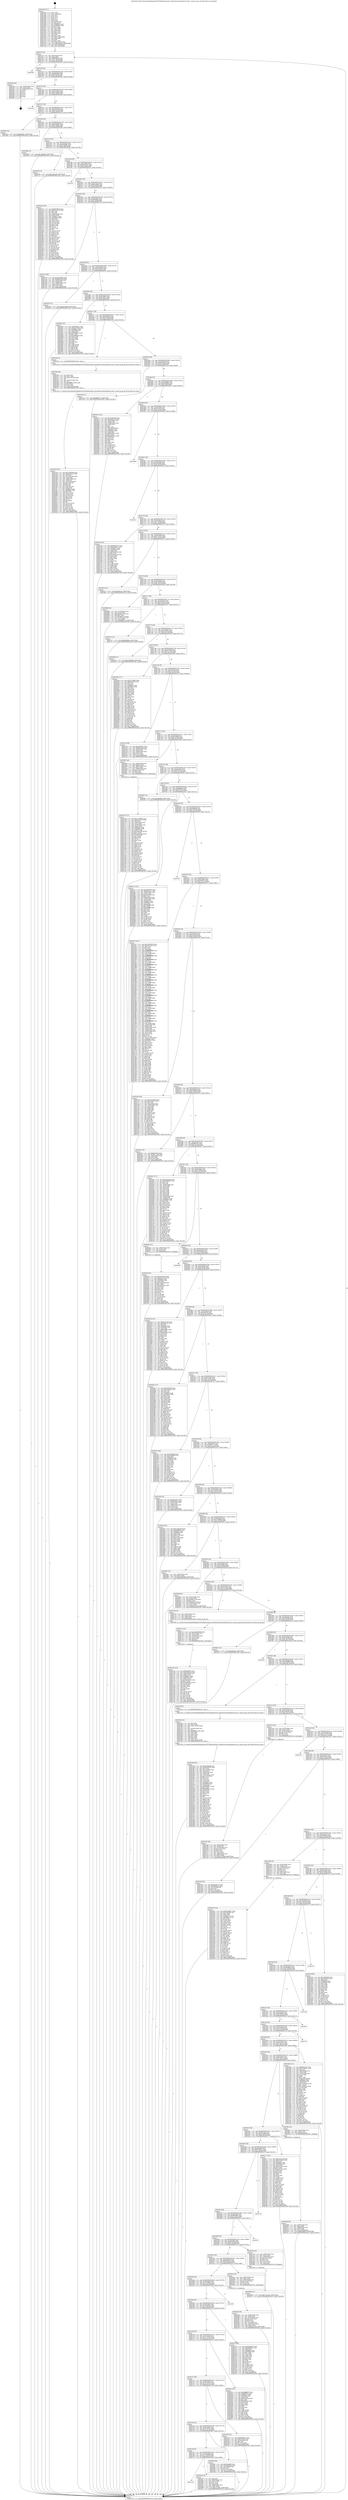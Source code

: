 digraph "0x4014d0" {
  label = "0x4014d0 (/mnt/c/Users/mathe/Desktop/tcc/POCII/binaries/extr_linuxdriversusbmusbmusb_host.c_musb_ep_get_qh_Final-ollvm.out::main(0))"
  labelloc = "t"
  node[shape=record]

  Entry [label="",width=0.3,height=0.3,shape=circle,fillcolor=black,style=filled]
  "0x40153f" [label="{
     0x40153f [32]\l
     | [instrs]\l
     &nbsp;&nbsp;0x40153f \<+6\>: mov -0xb0(%rbp),%eax\l
     &nbsp;&nbsp;0x401545 \<+2\>: mov %eax,%ecx\l
     &nbsp;&nbsp;0x401547 \<+6\>: sub $0x860d8f1e,%ecx\l
     &nbsp;&nbsp;0x40154d \<+6\>: mov %eax,-0xc4(%rbp)\l
     &nbsp;&nbsp;0x401553 \<+6\>: mov %ecx,-0xc8(%rbp)\l
     &nbsp;&nbsp;0x401559 \<+6\>: je 0000000000403090 \<main+0x1bc0\>\l
  }"]
  "0x403090" [label="{
     0x403090\l
  }", style=dashed]
  "0x40155f" [label="{
     0x40155f [28]\l
     | [instrs]\l
     &nbsp;&nbsp;0x40155f \<+5\>: jmp 0000000000401564 \<main+0x94\>\l
     &nbsp;&nbsp;0x401564 \<+6\>: mov -0xc4(%rbp),%eax\l
     &nbsp;&nbsp;0x40156a \<+5\>: sub $0x890e3f0c,%eax\l
     &nbsp;&nbsp;0x40156f \<+6\>: mov %eax,-0xcc(%rbp)\l
     &nbsp;&nbsp;0x401575 \<+6\>: je 0000000000402ede \<main+0x1a0e\>\l
  }"]
  Exit [label="",width=0.3,height=0.3,shape=circle,fillcolor=black,style=filled,peripheries=2]
  "0x402ede" [label="{
     0x402ede [24]\l
     | [instrs]\l
     &nbsp;&nbsp;0x402ede \<+7\>: mov -0xa8(%rbp),%rax\l
     &nbsp;&nbsp;0x402ee5 \<+2\>: mov (%rax),%eax\l
     &nbsp;&nbsp;0x402ee7 \<+4\>: lea -0x28(%rbp),%rsp\l
     &nbsp;&nbsp;0x402eeb \<+1\>: pop %rbx\l
     &nbsp;&nbsp;0x402eec \<+2\>: pop %r12\l
     &nbsp;&nbsp;0x402eee \<+2\>: pop %r13\l
     &nbsp;&nbsp;0x402ef0 \<+2\>: pop %r14\l
     &nbsp;&nbsp;0x402ef2 \<+2\>: pop %r15\l
     &nbsp;&nbsp;0x402ef4 \<+1\>: pop %rbp\l
     &nbsp;&nbsp;0x402ef5 \<+1\>: ret\l
  }"]
  "0x40157b" [label="{
     0x40157b [28]\l
     | [instrs]\l
     &nbsp;&nbsp;0x40157b \<+5\>: jmp 0000000000401580 \<main+0xb0\>\l
     &nbsp;&nbsp;0x401580 \<+6\>: mov -0xc4(%rbp),%eax\l
     &nbsp;&nbsp;0x401586 \<+5\>: sub $0x8a1d2ba0,%eax\l
     &nbsp;&nbsp;0x40158b \<+6\>: mov %eax,-0xd0(%rbp)\l
     &nbsp;&nbsp;0x401591 \<+6\>: je 0000000000401fe6 \<main+0xb16\>\l
  }"]
  "0x402d19" [label="{
     0x402d19 [97]\l
     | [instrs]\l
     &nbsp;&nbsp;0x402d19 \<+5\>: mov $0x3cdc37a9,%ecx\l
     &nbsp;&nbsp;0x402d1e \<+5\>: mov $0xc9750529,%edx\l
     &nbsp;&nbsp;0x402d23 \<+7\>: mov 0x40605c,%esi\l
     &nbsp;&nbsp;0x402d2a \<+8\>: mov 0x406060,%r8d\l
     &nbsp;&nbsp;0x402d32 \<+3\>: mov %esi,%r9d\l
     &nbsp;&nbsp;0x402d35 \<+7\>: add $0xc3d4414d,%r9d\l
     &nbsp;&nbsp;0x402d3c \<+4\>: sub $0x1,%r9d\l
     &nbsp;&nbsp;0x402d40 \<+7\>: sub $0xc3d4414d,%r9d\l
     &nbsp;&nbsp;0x402d47 \<+4\>: imul %r9d,%esi\l
     &nbsp;&nbsp;0x402d4b \<+3\>: and $0x1,%esi\l
     &nbsp;&nbsp;0x402d4e \<+3\>: cmp $0x0,%esi\l
     &nbsp;&nbsp;0x402d51 \<+4\>: sete %r10b\l
     &nbsp;&nbsp;0x402d55 \<+4\>: cmp $0xa,%r8d\l
     &nbsp;&nbsp;0x402d59 \<+4\>: setl %r11b\l
     &nbsp;&nbsp;0x402d5d \<+3\>: mov %r10b,%bl\l
     &nbsp;&nbsp;0x402d60 \<+3\>: and %r11b,%bl\l
     &nbsp;&nbsp;0x402d63 \<+3\>: xor %r11b,%r10b\l
     &nbsp;&nbsp;0x402d66 \<+3\>: or %r10b,%bl\l
     &nbsp;&nbsp;0x402d69 \<+3\>: test $0x1,%bl\l
     &nbsp;&nbsp;0x402d6c \<+3\>: cmovne %edx,%ecx\l
     &nbsp;&nbsp;0x402d6f \<+6\>: mov %ecx,-0xb0(%rbp)\l
     &nbsp;&nbsp;0x402d75 \<+5\>: jmp 00000000004031b6 \<main+0x1ce6\>\l
  }"]
  "0x401fe6" [label="{
     0x401fe6\l
  }", style=dashed]
  "0x401597" [label="{
     0x401597 [28]\l
     | [instrs]\l
     &nbsp;&nbsp;0x401597 \<+5\>: jmp 000000000040159c \<main+0xcc\>\l
     &nbsp;&nbsp;0x40159c \<+6\>: mov -0xc4(%rbp),%eax\l
     &nbsp;&nbsp;0x4015a2 \<+5\>: sub $0x8a3e1976,%eax\l
     &nbsp;&nbsp;0x4015a7 \<+6\>: mov %eax,-0xd4(%rbp)\l
     &nbsp;&nbsp;0x4015ad \<+6\>: je 0000000000402ecf \<main+0x19ff\>\l
  }"]
  "0x402a87" [label="{
     0x402a87 [142]\l
     | [instrs]\l
     &nbsp;&nbsp;0x402a87 \<+5\>: mov $0x64200967,%edx\l
     &nbsp;&nbsp;0x402a8c \<+5\>: mov $0x334f2f48,%esi\l
     &nbsp;&nbsp;0x402a91 \<+3\>: mov $0x1,%r8b\l
     &nbsp;&nbsp;0x402a94 \<+3\>: xor %r9d,%r9d\l
     &nbsp;&nbsp;0x402a97 \<+8\>: mov 0x40605c,%r10d\l
     &nbsp;&nbsp;0x402a9f \<+8\>: mov 0x406060,%r11d\l
     &nbsp;&nbsp;0x402aa7 \<+4\>: sub $0x1,%r9d\l
     &nbsp;&nbsp;0x402aab \<+3\>: mov %r10d,%ebx\l
     &nbsp;&nbsp;0x402aae \<+3\>: add %r9d,%ebx\l
     &nbsp;&nbsp;0x402ab1 \<+4\>: imul %ebx,%r10d\l
     &nbsp;&nbsp;0x402ab5 \<+4\>: and $0x1,%r10d\l
     &nbsp;&nbsp;0x402ab9 \<+4\>: cmp $0x0,%r10d\l
     &nbsp;&nbsp;0x402abd \<+4\>: sete %r14b\l
     &nbsp;&nbsp;0x402ac1 \<+4\>: cmp $0xa,%r11d\l
     &nbsp;&nbsp;0x402ac5 \<+4\>: setl %r15b\l
     &nbsp;&nbsp;0x402ac9 \<+3\>: mov %r14b,%r12b\l
     &nbsp;&nbsp;0x402acc \<+4\>: xor $0xff,%r12b\l
     &nbsp;&nbsp;0x402ad0 \<+3\>: mov %r15b,%r13b\l
     &nbsp;&nbsp;0x402ad3 \<+4\>: xor $0xff,%r13b\l
     &nbsp;&nbsp;0x402ad7 \<+4\>: xor $0x1,%r8b\l
     &nbsp;&nbsp;0x402adb \<+3\>: mov %r12b,%al\l
     &nbsp;&nbsp;0x402ade \<+2\>: and $0xff,%al\l
     &nbsp;&nbsp;0x402ae0 \<+3\>: and %r8b,%r14b\l
     &nbsp;&nbsp;0x402ae3 \<+3\>: mov %r13b,%cl\l
     &nbsp;&nbsp;0x402ae6 \<+3\>: and $0xff,%cl\l
     &nbsp;&nbsp;0x402ae9 \<+3\>: and %r8b,%r15b\l
     &nbsp;&nbsp;0x402aec \<+3\>: or %r14b,%al\l
     &nbsp;&nbsp;0x402aef \<+3\>: or %r15b,%cl\l
     &nbsp;&nbsp;0x402af2 \<+2\>: xor %cl,%al\l
     &nbsp;&nbsp;0x402af4 \<+3\>: or %r13b,%r12b\l
     &nbsp;&nbsp;0x402af7 \<+4\>: xor $0xff,%r12b\l
     &nbsp;&nbsp;0x402afb \<+4\>: or $0x1,%r8b\l
     &nbsp;&nbsp;0x402aff \<+3\>: and %r8b,%r12b\l
     &nbsp;&nbsp;0x402b02 \<+3\>: or %r12b,%al\l
     &nbsp;&nbsp;0x402b05 \<+2\>: test $0x1,%al\l
     &nbsp;&nbsp;0x402b07 \<+3\>: cmovne %esi,%edx\l
     &nbsp;&nbsp;0x402b0a \<+6\>: mov %edx,-0xb0(%rbp)\l
     &nbsp;&nbsp;0x402b10 \<+5\>: jmp 00000000004031b6 \<main+0x1ce6\>\l
  }"]
  "0x402ecf" [label="{
     0x402ecf [15]\l
     | [instrs]\l
     &nbsp;&nbsp;0x402ecf \<+10\>: movl $0x890e3f0c,-0xb0(%rbp)\l
     &nbsp;&nbsp;0x402ed9 \<+5\>: jmp 00000000004031b6 \<main+0x1ce6\>\l
  }"]
  "0x4015b3" [label="{
     0x4015b3 [28]\l
     | [instrs]\l
     &nbsp;&nbsp;0x4015b3 \<+5\>: jmp 00000000004015b8 \<main+0xe8\>\l
     &nbsp;&nbsp;0x4015b8 \<+6\>: mov -0xc4(%rbp),%eax\l
     &nbsp;&nbsp;0x4015be \<+5\>: sub $0x8e290395,%eax\l
     &nbsp;&nbsp;0x4015c3 \<+6\>: mov %eax,-0xd8(%rbp)\l
     &nbsp;&nbsp;0x4015c9 \<+6\>: je 000000000040249b \<main+0xfcb\>\l
  }"]
  "0x40280d" [label="{
     0x40280d [15]\l
     | [instrs]\l
     &nbsp;&nbsp;0x40280d \<+10\>: movl $0x75121c63,-0xb0(%rbp)\l
     &nbsp;&nbsp;0x402817 \<+5\>: jmp 00000000004031b6 \<main+0x1ce6\>\l
  }"]
  "0x40249b" [label="{
     0x40249b [15]\l
     | [instrs]\l
     &nbsp;&nbsp;0x40249b \<+10\>: movl $0x7a804f8f,-0xb0(%rbp)\l
     &nbsp;&nbsp;0x4024a5 \<+5\>: jmp 00000000004031b6 \<main+0x1ce6\>\l
  }"]
  "0x4015cf" [label="{
     0x4015cf [28]\l
     | [instrs]\l
     &nbsp;&nbsp;0x4015cf \<+5\>: jmp 00000000004015d4 \<main+0x104\>\l
     &nbsp;&nbsp;0x4015d4 \<+6\>: mov -0xc4(%rbp),%eax\l
     &nbsp;&nbsp;0x4015da \<+5\>: sub $0x9206e98a,%eax\l
     &nbsp;&nbsp;0x4015df \<+6\>: mov %eax,-0xdc(%rbp)\l
     &nbsp;&nbsp;0x4015e5 \<+6\>: je 0000000000402c68 \<main+0x1798\>\l
  }"]
  "0x402743" [label="{
     0x402743 [116]\l
     | [instrs]\l
     &nbsp;&nbsp;0x402743 \<+5\>: mov $0x860d8f1e,%esi\l
     &nbsp;&nbsp;0x402748 \<+5\>: mov $0xd148aa54,%edx\l
     &nbsp;&nbsp;0x40274d \<+4\>: mov -0x48(%rbp),%rcx\l
     &nbsp;&nbsp;0x402751 \<+6\>: movl $0x0,(%rcx)\l
     &nbsp;&nbsp;0x402757 \<+8\>: mov 0x40605c,%r8d\l
     &nbsp;&nbsp;0x40275f \<+8\>: mov 0x406060,%r9d\l
     &nbsp;&nbsp;0x402767 \<+3\>: mov %r8d,%r10d\l
     &nbsp;&nbsp;0x40276a \<+7\>: sub $0x365fe816,%r10d\l
     &nbsp;&nbsp;0x402771 \<+4\>: sub $0x1,%r10d\l
     &nbsp;&nbsp;0x402775 \<+7\>: add $0x365fe816,%r10d\l
     &nbsp;&nbsp;0x40277c \<+4\>: imul %r10d,%r8d\l
     &nbsp;&nbsp;0x402780 \<+4\>: and $0x1,%r8d\l
     &nbsp;&nbsp;0x402784 \<+4\>: cmp $0x0,%r8d\l
     &nbsp;&nbsp;0x402788 \<+4\>: sete %r11b\l
     &nbsp;&nbsp;0x40278c \<+4\>: cmp $0xa,%r9d\l
     &nbsp;&nbsp;0x402790 \<+3\>: setl %bl\l
     &nbsp;&nbsp;0x402793 \<+3\>: mov %r11b,%r14b\l
     &nbsp;&nbsp;0x402796 \<+3\>: and %bl,%r14b\l
     &nbsp;&nbsp;0x402799 \<+3\>: xor %bl,%r11b\l
     &nbsp;&nbsp;0x40279c \<+3\>: or %r11b,%r14b\l
     &nbsp;&nbsp;0x40279f \<+4\>: test $0x1,%r14b\l
     &nbsp;&nbsp;0x4027a3 \<+3\>: cmovne %edx,%esi\l
     &nbsp;&nbsp;0x4027a6 \<+6\>: mov %esi,-0xb0(%rbp)\l
     &nbsp;&nbsp;0x4027ac \<+6\>: mov %eax,-0x1e8(%rbp)\l
     &nbsp;&nbsp;0x4027b2 \<+5\>: jmp 00000000004031b6 \<main+0x1ce6\>\l
  }"]
  "0x402c68" [label="{
     0x402c68 [15]\l
     | [instrs]\l
     &nbsp;&nbsp;0x402c68 \<+10\>: movl $0x15a9cc8b,-0xb0(%rbp)\l
     &nbsp;&nbsp;0x402c72 \<+5\>: jmp 00000000004031b6 \<main+0x1ce6\>\l
  }"]
  "0x4015eb" [label="{
     0x4015eb [28]\l
     | [instrs]\l
     &nbsp;&nbsp;0x4015eb \<+5\>: jmp 00000000004015f0 \<main+0x120\>\l
     &nbsp;&nbsp;0x4015f0 \<+6\>: mov -0xc4(%rbp),%eax\l
     &nbsp;&nbsp;0x4015f6 \<+5\>: sub $0x9d4c0547,%eax\l
     &nbsp;&nbsp;0x4015fb \<+6\>: mov %eax,-0xe0(%rbp)\l
     &nbsp;&nbsp;0x401601 \<+6\>: je 0000000000402fac \<main+0x1adc\>\l
  }"]
  "0x402722" [label="{
     0x402722 [33]\l
     | [instrs]\l
     &nbsp;&nbsp;0x402722 \<+10\>: movabs $0x4040b6,%rdi\l
     &nbsp;&nbsp;0x40272c \<+4\>: mov -0x50(%rbp),%rcx\l
     &nbsp;&nbsp;0x402730 \<+3\>: mov %rax,(%rcx)\l
     &nbsp;&nbsp;0x402733 \<+4\>: mov -0x50(%rbp),%rax\l
     &nbsp;&nbsp;0x402737 \<+3\>: mov (%rax),%rax\l
     &nbsp;&nbsp;0x40273a \<+2\>: mov (%rax),%esi\l
     &nbsp;&nbsp;0x40273c \<+2\>: mov $0x0,%al\l
     &nbsp;&nbsp;0x40273e \<+5\>: call 0000000000401040 \<printf@plt\>\l
     | [calls]\l
     &nbsp;&nbsp;0x401040 \{1\} (unknown)\l
  }"]
  "0x402fac" [label="{
     0x402fac\l
  }", style=dashed]
  "0x401607" [label="{
     0x401607 [28]\l
     | [instrs]\l
     &nbsp;&nbsp;0x401607 \<+5\>: jmp 000000000040160c \<main+0x13c\>\l
     &nbsp;&nbsp;0x40160c \<+6\>: mov -0xc4(%rbp),%eax\l
     &nbsp;&nbsp;0x401612 \<+5\>: sub $0x9e4e6f49,%eax\l
     &nbsp;&nbsp;0x401617 \<+6\>: mov %eax,-0xe4(%rbp)\l
     &nbsp;&nbsp;0x40161d \<+6\>: je 0000000000402e35 \<main+0x1965\>\l
  }"]
  "0x4025c6" [label="{
     0x4025c6 [122]\l
     | [instrs]\l
     &nbsp;&nbsp;0x4025c6 \<+5\>: mov $0x7a9d2bb9,%ecx\l
     &nbsp;&nbsp;0x4025cb \<+5\>: mov $0xdac58f1d,%edx\l
     &nbsp;&nbsp;0x4025d0 \<+2\>: xor %esi,%esi\l
     &nbsp;&nbsp;0x4025d2 \<+6\>: mov -0x1e4(%rbp),%edi\l
     &nbsp;&nbsp;0x4025d8 \<+3\>: imul %eax,%edi\l
     &nbsp;&nbsp;0x4025db \<+4\>: mov -0x80(%rbp),%r8\l
     &nbsp;&nbsp;0x4025df \<+3\>: mov (%r8),%r8\l
     &nbsp;&nbsp;0x4025e2 \<+4\>: mov -0x78(%rbp),%r9\l
     &nbsp;&nbsp;0x4025e6 \<+3\>: movslq (%r9),%r9\l
     &nbsp;&nbsp;0x4025e9 \<+4\>: shl $0x4,%r9\l
     &nbsp;&nbsp;0x4025ed \<+3\>: add %r9,%r8\l
     &nbsp;&nbsp;0x4025f0 \<+4\>: mov 0x8(%r8),%r8\l
     &nbsp;&nbsp;0x4025f4 \<+3\>: mov %edi,(%r8)\l
     &nbsp;&nbsp;0x4025f7 \<+7\>: mov 0x40605c,%eax\l
     &nbsp;&nbsp;0x4025fe \<+7\>: mov 0x406060,%edi\l
     &nbsp;&nbsp;0x402605 \<+3\>: sub $0x1,%esi\l
     &nbsp;&nbsp;0x402608 \<+3\>: mov %eax,%r10d\l
     &nbsp;&nbsp;0x40260b \<+3\>: add %esi,%r10d\l
     &nbsp;&nbsp;0x40260e \<+4\>: imul %r10d,%eax\l
     &nbsp;&nbsp;0x402612 \<+3\>: and $0x1,%eax\l
     &nbsp;&nbsp;0x402615 \<+3\>: cmp $0x0,%eax\l
     &nbsp;&nbsp;0x402618 \<+4\>: sete %r11b\l
     &nbsp;&nbsp;0x40261c \<+3\>: cmp $0xa,%edi\l
     &nbsp;&nbsp;0x40261f \<+3\>: setl %bl\l
     &nbsp;&nbsp;0x402622 \<+3\>: mov %r11b,%r14b\l
     &nbsp;&nbsp;0x402625 \<+3\>: and %bl,%r14b\l
     &nbsp;&nbsp;0x402628 \<+3\>: xor %bl,%r11b\l
     &nbsp;&nbsp;0x40262b \<+3\>: or %r11b,%r14b\l
     &nbsp;&nbsp;0x40262e \<+4\>: test $0x1,%r14b\l
     &nbsp;&nbsp;0x402632 \<+3\>: cmovne %edx,%ecx\l
     &nbsp;&nbsp;0x402635 \<+6\>: mov %ecx,-0xb0(%rbp)\l
     &nbsp;&nbsp;0x40263b \<+5\>: jmp 00000000004031b6 \<main+0x1ce6\>\l
  }"]
  "0x402e35" [label="{
     0x402e35 [154]\l
     | [instrs]\l
     &nbsp;&nbsp;0x402e35 \<+5\>: mov $0xf2929978,%eax\l
     &nbsp;&nbsp;0x402e3a \<+5\>: mov $0x8a3e1976,%ecx\l
     &nbsp;&nbsp;0x402e3f \<+2\>: mov $0x1,%dl\l
     &nbsp;&nbsp;0x402e41 \<+2\>: xor %esi,%esi\l
     &nbsp;&nbsp;0x402e43 \<+7\>: mov -0xa8(%rbp),%rdi\l
     &nbsp;&nbsp;0x402e4a \<+6\>: movl $0x0,(%rdi)\l
     &nbsp;&nbsp;0x402e50 \<+8\>: mov 0x40605c,%r8d\l
     &nbsp;&nbsp;0x402e58 \<+8\>: mov 0x406060,%r9d\l
     &nbsp;&nbsp;0x402e60 \<+3\>: sub $0x1,%esi\l
     &nbsp;&nbsp;0x402e63 \<+3\>: mov %r8d,%r10d\l
     &nbsp;&nbsp;0x402e66 \<+3\>: add %esi,%r10d\l
     &nbsp;&nbsp;0x402e69 \<+4\>: imul %r10d,%r8d\l
     &nbsp;&nbsp;0x402e6d \<+4\>: and $0x1,%r8d\l
     &nbsp;&nbsp;0x402e71 \<+4\>: cmp $0x0,%r8d\l
     &nbsp;&nbsp;0x402e75 \<+4\>: sete %r11b\l
     &nbsp;&nbsp;0x402e79 \<+4\>: cmp $0xa,%r9d\l
     &nbsp;&nbsp;0x402e7d \<+3\>: setl %bl\l
     &nbsp;&nbsp;0x402e80 \<+3\>: mov %r11b,%r14b\l
     &nbsp;&nbsp;0x402e83 \<+4\>: xor $0xff,%r14b\l
     &nbsp;&nbsp;0x402e87 \<+3\>: mov %bl,%r15b\l
     &nbsp;&nbsp;0x402e8a \<+4\>: xor $0xff,%r15b\l
     &nbsp;&nbsp;0x402e8e \<+3\>: xor $0x0,%dl\l
     &nbsp;&nbsp;0x402e91 \<+3\>: mov %r14b,%r12b\l
     &nbsp;&nbsp;0x402e94 \<+4\>: and $0x0,%r12b\l
     &nbsp;&nbsp;0x402e98 \<+3\>: and %dl,%r11b\l
     &nbsp;&nbsp;0x402e9b \<+3\>: mov %r15b,%r13b\l
     &nbsp;&nbsp;0x402e9e \<+4\>: and $0x0,%r13b\l
     &nbsp;&nbsp;0x402ea2 \<+2\>: and %dl,%bl\l
     &nbsp;&nbsp;0x402ea4 \<+3\>: or %r11b,%r12b\l
     &nbsp;&nbsp;0x402ea7 \<+3\>: or %bl,%r13b\l
     &nbsp;&nbsp;0x402eaa \<+3\>: xor %r13b,%r12b\l
     &nbsp;&nbsp;0x402ead \<+3\>: or %r15b,%r14b\l
     &nbsp;&nbsp;0x402eb0 \<+4\>: xor $0xff,%r14b\l
     &nbsp;&nbsp;0x402eb4 \<+3\>: or $0x0,%dl\l
     &nbsp;&nbsp;0x402eb7 \<+3\>: and %dl,%r14b\l
     &nbsp;&nbsp;0x402eba \<+3\>: or %r14b,%r12b\l
     &nbsp;&nbsp;0x402ebd \<+4\>: test $0x1,%r12b\l
     &nbsp;&nbsp;0x402ec1 \<+3\>: cmovne %ecx,%eax\l
     &nbsp;&nbsp;0x402ec4 \<+6\>: mov %eax,-0xb0(%rbp)\l
     &nbsp;&nbsp;0x402eca \<+5\>: jmp 00000000004031b6 \<main+0x1ce6\>\l
  }"]
  "0x401623" [label="{
     0x401623 [28]\l
     | [instrs]\l
     &nbsp;&nbsp;0x401623 \<+5\>: jmp 0000000000401628 \<main+0x158\>\l
     &nbsp;&nbsp;0x401628 \<+6\>: mov -0xc4(%rbp),%eax\l
     &nbsp;&nbsp;0x40162e \<+5\>: sub $0xa0fc8b6a,%eax\l
     &nbsp;&nbsp;0x401633 \<+6\>: mov %eax,-0xe8(%rbp)\l
     &nbsp;&nbsp;0x401639 \<+6\>: je 00000000004027c6 \<main+0x12f6\>\l
  }"]
  "0x40259a" [label="{
     0x40259a [44]\l
     | [instrs]\l
     &nbsp;&nbsp;0x40259a \<+2\>: xor %ecx,%ecx\l
     &nbsp;&nbsp;0x40259c \<+5\>: mov $0x2,%edx\l
     &nbsp;&nbsp;0x4025a1 \<+6\>: mov %edx,-0x1e0(%rbp)\l
     &nbsp;&nbsp;0x4025a7 \<+1\>: cltd\l
     &nbsp;&nbsp;0x4025a8 \<+6\>: mov -0x1e0(%rbp),%esi\l
     &nbsp;&nbsp;0x4025ae \<+2\>: idiv %esi\l
     &nbsp;&nbsp;0x4025b0 \<+6\>: imul $0xfffffffe,%edx,%edx\l
     &nbsp;&nbsp;0x4025b6 \<+3\>: sub $0x1,%ecx\l
     &nbsp;&nbsp;0x4025b9 \<+2\>: sub %ecx,%edx\l
     &nbsp;&nbsp;0x4025bb \<+6\>: mov %edx,-0x1e4(%rbp)\l
     &nbsp;&nbsp;0x4025c1 \<+5\>: call 0000000000401160 \<next_i\>\l
     | [calls]\l
     &nbsp;&nbsp;0x401160 \{1\} (/mnt/c/Users/mathe/Desktop/tcc/POCII/binaries/extr_linuxdriversusbmusbmusb_host.c_musb_ep_get_qh_Final-ollvm.out::next_i)\l
  }"]
  "0x4027c6" [label="{
     0x4027c6 [39]\l
     | [instrs]\l
     &nbsp;&nbsp;0x4027c6 \<+5\>: mov $0x22943bb6,%eax\l
     &nbsp;&nbsp;0x4027cb \<+5\>: mov $0x6d56318d,%ecx\l
     &nbsp;&nbsp;0x4027d0 \<+4\>: mov -0x48(%rbp),%rdx\l
     &nbsp;&nbsp;0x4027d4 \<+2\>: mov (%rdx),%esi\l
     &nbsp;&nbsp;0x4027d6 \<+7\>: mov -0x88(%rbp),%rdx\l
     &nbsp;&nbsp;0x4027dd \<+2\>: cmp (%rdx),%esi\l
     &nbsp;&nbsp;0x4027df \<+3\>: cmovl %ecx,%eax\l
     &nbsp;&nbsp;0x4027e2 \<+6\>: mov %eax,-0xb0(%rbp)\l
     &nbsp;&nbsp;0x4027e8 \<+5\>: jmp 00000000004031b6 \<main+0x1ce6\>\l
  }"]
  "0x40163f" [label="{
     0x40163f [28]\l
     | [instrs]\l
     &nbsp;&nbsp;0x40163f \<+5\>: jmp 0000000000401644 \<main+0x174\>\l
     &nbsp;&nbsp;0x401644 \<+6\>: mov -0xc4(%rbp),%eax\l
     &nbsp;&nbsp;0x40164a \<+5\>: sub $0xa85ec667,%eax\l
     &nbsp;&nbsp;0x40164f \<+6\>: mov %eax,-0xec(%rbp)\l
     &nbsp;&nbsp;0x401655 \<+6\>: je 0000000000402679 \<main+0x11a9\>\l
  }"]
  "0x4024e9" [label="{
     0x4024e9 [50]\l
     | [instrs]\l
     &nbsp;&nbsp;0x4024e9 \<+4\>: mov -0x80(%rbp),%rdi\l
     &nbsp;&nbsp;0x4024ed \<+3\>: mov (%rdi),%rdi\l
     &nbsp;&nbsp;0x4024f0 \<+4\>: mov -0x78(%rbp),%rcx\l
     &nbsp;&nbsp;0x4024f4 \<+3\>: movslq (%rcx),%rcx\l
     &nbsp;&nbsp;0x4024f7 \<+4\>: shl $0x4,%rcx\l
     &nbsp;&nbsp;0x4024fb \<+3\>: add %rcx,%rdi\l
     &nbsp;&nbsp;0x4024fe \<+4\>: mov %rax,0x8(%rdi)\l
     &nbsp;&nbsp;0x402502 \<+4\>: mov -0x58(%rbp),%rax\l
     &nbsp;&nbsp;0x402506 \<+6\>: movl $0x0,(%rax)\l
     &nbsp;&nbsp;0x40250c \<+10\>: movl $0xe1fd71b4,-0xb0(%rbp)\l
     &nbsp;&nbsp;0x402516 \<+5\>: jmp 00000000004031b6 \<main+0x1ce6\>\l
  }"]
  "0x402679" [label="{
     0x402679 [15]\l
     | [instrs]\l
     &nbsp;&nbsp;0x402679 \<+10\>: movl $0xcd134b58,-0xb0(%rbp)\l
     &nbsp;&nbsp;0x402683 \<+5\>: jmp 00000000004031b6 \<main+0x1ce6\>\l
  }"]
  "0x40165b" [label="{
     0x40165b [28]\l
     | [instrs]\l
     &nbsp;&nbsp;0x40165b \<+5\>: jmp 0000000000401660 \<main+0x190\>\l
     &nbsp;&nbsp;0x401660 \<+6\>: mov -0xc4(%rbp),%eax\l
     &nbsp;&nbsp;0x401666 \<+5\>: sub $0xafe7dd72,%eax\l
     &nbsp;&nbsp;0x40166b \<+6\>: mov %eax,-0xf0(%rbp)\l
     &nbsp;&nbsp;0x401671 \<+6\>: je 00000000004026b2 \<main+0x11e2\>\l
  }"]
  "0x401c7b" [label="{
     0x401c7b\l
  }", style=dashed]
  "0x4026b2" [label="{
     0x4026b2 [91]\l
     | [instrs]\l
     &nbsp;&nbsp;0x4026b2 \<+5\>: mov $0x860d8f1e,%eax\l
     &nbsp;&nbsp;0x4026b7 \<+5\>: mov $0x322e70cb,%ecx\l
     &nbsp;&nbsp;0x4026bc \<+7\>: mov 0x40605c,%edx\l
     &nbsp;&nbsp;0x4026c3 \<+7\>: mov 0x406060,%esi\l
     &nbsp;&nbsp;0x4026ca \<+2\>: mov %edx,%edi\l
     &nbsp;&nbsp;0x4026cc \<+6\>: add $0x4589e9c0,%edi\l
     &nbsp;&nbsp;0x4026d2 \<+3\>: sub $0x1,%edi\l
     &nbsp;&nbsp;0x4026d5 \<+6\>: sub $0x4589e9c0,%edi\l
     &nbsp;&nbsp;0x4026db \<+3\>: imul %edi,%edx\l
     &nbsp;&nbsp;0x4026de \<+3\>: and $0x1,%edx\l
     &nbsp;&nbsp;0x4026e1 \<+3\>: cmp $0x0,%edx\l
     &nbsp;&nbsp;0x4026e4 \<+4\>: sete %r8b\l
     &nbsp;&nbsp;0x4026e8 \<+3\>: cmp $0xa,%esi\l
     &nbsp;&nbsp;0x4026eb \<+4\>: setl %r9b\l
     &nbsp;&nbsp;0x4026ef \<+3\>: mov %r8b,%r10b\l
     &nbsp;&nbsp;0x4026f2 \<+3\>: and %r9b,%r10b\l
     &nbsp;&nbsp;0x4026f5 \<+3\>: xor %r9b,%r8b\l
     &nbsp;&nbsp;0x4026f8 \<+3\>: or %r8b,%r10b\l
     &nbsp;&nbsp;0x4026fb \<+4\>: test $0x1,%r10b\l
     &nbsp;&nbsp;0x4026ff \<+3\>: cmovne %ecx,%eax\l
     &nbsp;&nbsp;0x402702 \<+6\>: mov %eax,-0xb0(%rbp)\l
     &nbsp;&nbsp;0x402708 \<+5\>: jmp 00000000004031b6 \<main+0x1ce6\>\l
  }"]
  "0x401677" [label="{
     0x401677 [28]\l
     | [instrs]\l
     &nbsp;&nbsp;0x401677 \<+5\>: jmp 000000000040167c \<main+0x1ac\>\l
     &nbsp;&nbsp;0x40167c \<+6\>: mov -0xc4(%rbp),%eax\l
     &nbsp;&nbsp;0x401682 \<+5\>: sub $0xb3df70cd,%eax\l
     &nbsp;&nbsp;0x401687 \<+6\>: mov %eax,-0xf4(%rbp)\l
     &nbsp;&nbsp;0x40168d \<+6\>: je 0000000000402595 \<main+0x10c5\>\l
  }"]
  "0x4024aa" [label="{
     0x4024aa [34]\l
     | [instrs]\l
     &nbsp;&nbsp;0x4024aa \<+2\>: xor %eax,%eax\l
     &nbsp;&nbsp;0x4024ac \<+4\>: mov -0x68(%rbp),%rcx\l
     &nbsp;&nbsp;0x4024b0 \<+2\>: mov (%rcx),%edx\l
     &nbsp;&nbsp;0x4024b2 \<+3\>: sub $0x1,%eax\l
     &nbsp;&nbsp;0x4024b5 \<+2\>: sub %eax,%edx\l
     &nbsp;&nbsp;0x4024b7 \<+4\>: mov -0x68(%rbp),%rcx\l
     &nbsp;&nbsp;0x4024bb \<+2\>: mov %edx,(%rcx)\l
     &nbsp;&nbsp;0x4024bd \<+10\>: movl $0xc722f38a,-0xb0(%rbp)\l
     &nbsp;&nbsp;0x4024c7 \<+5\>: jmp 00000000004031b6 \<main+0x1ce6\>\l
  }"]
  "0x402595" [label="{
     0x402595 [5]\l
     | [instrs]\l
     &nbsp;&nbsp;0x402595 \<+5\>: call 0000000000401160 \<next_i\>\l
     | [calls]\l
     &nbsp;&nbsp;0x401160 \{1\} (/mnt/c/Users/mathe/Desktop/tcc/POCII/binaries/extr_linuxdriversusbmusbmusb_host.c_musb_ep_get_qh_Final-ollvm.out::next_i)\l
  }"]
  "0x401693" [label="{
     0x401693 [28]\l
     | [instrs]\l
     &nbsp;&nbsp;0x401693 \<+5\>: jmp 0000000000401698 \<main+0x1c8\>\l
     &nbsp;&nbsp;0x401698 \<+6\>: mov -0xc4(%rbp),%eax\l
     &nbsp;&nbsp;0x40169e \<+5\>: sub $0xbb336150,%eax\l
     &nbsp;&nbsp;0x4016a3 \<+6\>: mov %eax,-0xf8(%rbp)\l
     &nbsp;&nbsp;0x4016a9 \<+6\>: je 00000000004021af \<main+0xcdf\>\l
  }"]
  "0x401c5f" [label="{
     0x401c5f [28]\l
     | [instrs]\l
     &nbsp;&nbsp;0x401c5f \<+5\>: jmp 0000000000401c64 \<main+0x794\>\l
     &nbsp;&nbsp;0x401c64 \<+6\>: mov -0xc4(%rbp),%eax\l
     &nbsp;&nbsp;0x401c6a \<+5\>: sub $0x7a804f8f,%eax\l
     &nbsp;&nbsp;0x401c6f \<+6\>: mov %eax,-0x1cc(%rbp)\l
     &nbsp;&nbsp;0x401c75 \<+6\>: je 00000000004024aa \<main+0xfda\>\l
  }"]
  "0x4021af" [label="{
     0x4021af [15]\l
     | [instrs]\l
     &nbsp;&nbsp;0x4021af \<+10\>: movl $0xd88977c,-0xb0(%rbp)\l
     &nbsp;&nbsp;0x4021b9 \<+5\>: jmp 00000000004031b6 \<main+0x1ce6\>\l
  }"]
  "0x4016af" [label="{
     0x4016af [28]\l
     | [instrs]\l
     &nbsp;&nbsp;0x4016af \<+5\>: jmp 00000000004016b4 \<main+0x1e4\>\l
     &nbsp;&nbsp;0x4016b4 \<+6\>: mov -0xc4(%rbp),%eax\l
     &nbsp;&nbsp;0x4016ba \<+5\>: sub $0xbcbf698e,%eax\l
     &nbsp;&nbsp;0x4016bf \<+6\>: mov %eax,-0xfc(%rbp)\l
     &nbsp;&nbsp;0x4016c5 \<+6\>: je 0000000000402975 \<main+0x14a5\>\l
  }"]
  "0x4029f2" [label="{
     0x4029f2 [30]\l
     | [instrs]\l
     &nbsp;&nbsp;0x4029f2 \<+5\>: mov $0x634ea86f,%eax\l
     &nbsp;&nbsp;0x4029f7 \<+5\>: mov $0x74b69454,%ecx\l
     &nbsp;&nbsp;0x4029fc \<+3\>: mov -0x29(%rbp),%dl\l
     &nbsp;&nbsp;0x4029ff \<+3\>: test $0x1,%dl\l
     &nbsp;&nbsp;0x402a02 \<+3\>: cmovne %ecx,%eax\l
     &nbsp;&nbsp;0x402a05 \<+6\>: mov %eax,-0xb0(%rbp)\l
     &nbsp;&nbsp;0x402a0b \<+5\>: jmp 00000000004031b6 \<main+0x1ce6\>\l
  }"]
  "0x402975" [label="{
     0x402975 [125]\l
     | [instrs]\l
     &nbsp;&nbsp;0x402975 \<+5\>: mov $0x51a46748,%eax\l
     &nbsp;&nbsp;0x40297a \<+5\>: mov $0x78365e97,%ecx\l
     &nbsp;&nbsp;0x40297f \<+4\>: mov -0x40(%rbp),%rdx\l
     &nbsp;&nbsp;0x402983 \<+2\>: mov (%rdx),%esi\l
     &nbsp;&nbsp;0x402985 \<+7\>: mov -0x88(%rbp),%rdx\l
     &nbsp;&nbsp;0x40298c \<+2\>: cmp (%rdx),%esi\l
     &nbsp;&nbsp;0x40298e \<+4\>: setl %dil\l
     &nbsp;&nbsp;0x402992 \<+4\>: and $0x1,%dil\l
     &nbsp;&nbsp;0x402996 \<+4\>: mov %dil,-0x29(%rbp)\l
     &nbsp;&nbsp;0x40299a \<+7\>: mov 0x40605c,%esi\l
     &nbsp;&nbsp;0x4029a1 \<+8\>: mov 0x406060,%r8d\l
     &nbsp;&nbsp;0x4029a9 \<+3\>: mov %esi,%r9d\l
     &nbsp;&nbsp;0x4029ac \<+7\>: sub $0x66bc06c1,%r9d\l
     &nbsp;&nbsp;0x4029b3 \<+4\>: sub $0x1,%r9d\l
     &nbsp;&nbsp;0x4029b7 \<+7\>: add $0x66bc06c1,%r9d\l
     &nbsp;&nbsp;0x4029be \<+4\>: imul %r9d,%esi\l
     &nbsp;&nbsp;0x4029c2 \<+3\>: and $0x1,%esi\l
     &nbsp;&nbsp;0x4029c5 \<+3\>: cmp $0x0,%esi\l
     &nbsp;&nbsp;0x4029c8 \<+4\>: sete %dil\l
     &nbsp;&nbsp;0x4029cc \<+4\>: cmp $0xa,%r8d\l
     &nbsp;&nbsp;0x4029d0 \<+4\>: setl %r10b\l
     &nbsp;&nbsp;0x4029d4 \<+3\>: mov %dil,%r11b\l
     &nbsp;&nbsp;0x4029d7 \<+3\>: and %r10b,%r11b\l
     &nbsp;&nbsp;0x4029da \<+3\>: xor %r10b,%dil\l
     &nbsp;&nbsp;0x4029dd \<+3\>: or %dil,%r11b\l
     &nbsp;&nbsp;0x4029e0 \<+4\>: test $0x1,%r11b\l
     &nbsp;&nbsp;0x4029e4 \<+3\>: cmovne %ecx,%eax\l
     &nbsp;&nbsp;0x4029e7 \<+6\>: mov %eax,-0xb0(%rbp)\l
     &nbsp;&nbsp;0x4029ed \<+5\>: jmp 00000000004031b6 \<main+0x1ce6\>\l
  }"]
  "0x4016cb" [label="{
     0x4016cb [28]\l
     | [instrs]\l
     &nbsp;&nbsp;0x4016cb \<+5\>: jmp 00000000004016d0 \<main+0x200\>\l
     &nbsp;&nbsp;0x4016d0 \<+6\>: mov -0xc4(%rbp),%eax\l
     &nbsp;&nbsp;0x4016d6 \<+5\>: sub $0xbf3a1fe3,%eax\l
     &nbsp;&nbsp;0x4016db \<+6\>: mov %eax,-0x100(%rbp)\l
     &nbsp;&nbsp;0x4016e1 \<+6\>: je 0000000000402d89 \<main+0x18b9\>\l
  }"]
  "0x4023e6" [label="{
     0x4023e6 [181]\l
     | [instrs]\l
     &nbsp;&nbsp;0x4023e6 \<+5\>: mov $0xc0f45dd9,%ecx\l
     &nbsp;&nbsp;0x4023eb \<+5\>: mov $0x8e290395,%edx\l
     &nbsp;&nbsp;0x4023f0 \<+3\>: mov $0x1,%r8b\l
     &nbsp;&nbsp;0x4023f3 \<+6\>: mov -0x1dc(%rbp),%esi\l
     &nbsp;&nbsp;0x4023f9 \<+3\>: imul %eax,%esi\l
     &nbsp;&nbsp;0x4023fc \<+4\>: mov -0x80(%rbp),%r9\l
     &nbsp;&nbsp;0x402400 \<+3\>: mov (%r9),%r9\l
     &nbsp;&nbsp;0x402403 \<+4\>: mov -0x78(%rbp),%r10\l
     &nbsp;&nbsp;0x402407 \<+3\>: movslq (%r10),%r10\l
     &nbsp;&nbsp;0x40240a \<+4\>: shl $0x4,%r10\l
     &nbsp;&nbsp;0x40240e \<+3\>: add %r10,%r9\l
     &nbsp;&nbsp;0x402411 \<+3\>: mov (%r9),%r9\l
     &nbsp;&nbsp;0x402414 \<+3\>: mov %esi,(%r9)\l
     &nbsp;&nbsp;0x402417 \<+7\>: mov 0x40605c,%eax\l
     &nbsp;&nbsp;0x40241e \<+7\>: mov 0x406060,%esi\l
     &nbsp;&nbsp;0x402425 \<+2\>: mov %eax,%edi\l
     &nbsp;&nbsp;0x402427 \<+6\>: sub $0x89892b75,%edi\l
     &nbsp;&nbsp;0x40242d \<+3\>: sub $0x1,%edi\l
     &nbsp;&nbsp;0x402430 \<+6\>: add $0x89892b75,%edi\l
     &nbsp;&nbsp;0x402436 \<+3\>: imul %edi,%eax\l
     &nbsp;&nbsp;0x402439 \<+3\>: and $0x1,%eax\l
     &nbsp;&nbsp;0x40243c \<+3\>: cmp $0x0,%eax\l
     &nbsp;&nbsp;0x40243f \<+4\>: sete %r11b\l
     &nbsp;&nbsp;0x402443 \<+3\>: cmp $0xa,%esi\l
     &nbsp;&nbsp;0x402446 \<+3\>: setl %bl\l
     &nbsp;&nbsp;0x402449 \<+3\>: mov %r11b,%r14b\l
     &nbsp;&nbsp;0x40244c \<+4\>: xor $0xff,%r14b\l
     &nbsp;&nbsp;0x402450 \<+3\>: mov %bl,%r15b\l
     &nbsp;&nbsp;0x402453 \<+4\>: xor $0xff,%r15b\l
     &nbsp;&nbsp;0x402457 \<+4\>: xor $0x0,%r8b\l
     &nbsp;&nbsp;0x40245b \<+3\>: mov %r14b,%r12b\l
     &nbsp;&nbsp;0x40245e \<+4\>: and $0x0,%r12b\l
     &nbsp;&nbsp;0x402462 \<+3\>: and %r8b,%r11b\l
     &nbsp;&nbsp;0x402465 \<+3\>: mov %r15b,%r13b\l
     &nbsp;&nbsp;0x402468 \<+4\>: and $0x0,%r13b\l
     &nbsp;&nbsp;0x40246c \<+3\>: and %r8b,%bl\l
     &nbsp;&nbsp;0x40246f \<+3\>: or %r11b,%r12b\l
     &nbsp;&nbsp;0x402472 \<+3\>: or %bl,%r13b\l
     &nbsp;&nbsp;0x402475 \<+3\>: xor %r13b,%r12b\l
     &nbsp;&nbsp;0x402478 \<+3\>: or %r15b,%r14b\l
     &nbsp;&nbsp;0x40247b \<+4\>: xor $0xff,%r14b\l
     &nbsp;&nbsp;0x40247f \<+4\>: or $0x0,%r8b\l
     &nbsp;&nbsp;0x402483 \<+3\>: and %r8b,%r14b\l
     &nbsp;&nbsp;0x402486 \<+3\>: or %r14b,%r12b\l
     &nbsp;&nbsp;0x402489 \<+4\>: test $0x1,%r12b\l
     &nbsp;&nbsp;0x40248d \<+3\>: cmovne %edx,%ecx\l
     &nbsp;&nbsp;0x402490 \<+6\>: mov %ecx,-0xb0(%rbp)\l
     &nbsp;&nbsp;0x402496 \<+5\>: jmp 00000000004031b6 \<main+0x1ce6\>\l
  }"]
  "0x402d89" [label="{
     0x402d89\l
  }", style=dashed]
  "0x4016e7" [label="{
     0x4016e7 [28]\l
     | [instrs]\l
     &nbsp;&nbsp;0x4016e7 \<+5\>: jmp 00000000004016ec \<main+0x21c\>\l
     &nbsp;&nbsp;0x4016ec \<+6\>: mov -0xc4(%rbp),%eax\l
     &nbsp;&nbsp;0x4016f2 \<+5\>: sub $0xc0f45dd9,%eax\l
     &nbsp;&nbsp;0x4016f7 \<+6\>: mov %eax,-0x104(%rbp)\l
     &nbsp;&nbsp;0x4016fd \<+6\>: je 0000000000402fd1 \<main+0x1b01\>\l
  }"]
  "0x4023b2" [label="{
     0x4023b2 [52]\l
     | [instrs]\l
     &nbsp;&nbsp;0x4023b2 \<+2\>: xor %ecx,%ecx\l
     &nbsp;&nbsp;0x4023b4 \<+5\>: mov $0x2,%edx\l
     &nbsp;&nbsp;0x4023b9 \<+6\>: mov %edx,-0x1d8(%rbp)\l
     &nbsp;&nbsp;0x4023bf \<+1\>: cltd\l
     &nbsp;&nbsp;0x4023c0 \<+6\>: mov -0x1d8(%rbp),%esi\l
     &nbsp;&nbsp;0x4023c6 \<+2\>: idiv %esi\l
     &nbsp;&nbsp;0x4023c8 \<+6\>: imul $0xfffffffe,%edx,%edx\l
     &nbsp;&nbsp;0x4023ce \<+2\>: mov %ecx,%edi\l
     &nbsp;&nbsp;0x4023d0 \<+2\>: sub %edx,%edi\l
     &nbsp;&nbsp;0x4023d2 \<+2\>: mov %ecx,%edx\l
     &nbsp;&nbsp;0x4023d4 \<+3\>: sub $0x1,%edx\l
     &nbsp;&nbsp;0x4023d7 \<+2\>: add %edx,%edi\l
     &nbsp;&nbsp;0x4023d9 \<+2\>: sub %edi,%ecx\l
     &nbsp;&nbsp;0x4023db \<+6\>: mov %ecx,-0x1dc(%rbp)\l
     &nbsp;&nbsp;0x4023e1 \<+5\>: call 0000000000401160 \<next_i\>\l
     | [calls]\l
     &nbsp;&nbsp;0x401160 \{1\} (/mnt/c/Users/mathe/Desktop/tcc/POCII/binaries/extr_linuxdriversusbmusbmusb_host.c_musb_ep_get_qh_Final-ollvm.out::next_i)\l
  }"]
  "0x402fd1" [label="{
     0x402fd1\l
  }", style=dashed]
  "0x401703" [label="{
     0x401703 [28]\l
     | [instrs]\l
     &nbsp;&nbsp;0x401703 \<+5\>: jmp 0000000000401708 \<main+0x238\>\l
     &nbsp;&nbsp;0x401708 \<+6\>: mov -0xc4(%rbp),%eax\l
     &nbsp;&nbsp;0x40170e \<+5\>: sub $0xc722f38a,%eax\l
     &nbsp;&nbsp;0x401713 \<+6\>: mov %eax,-0x108(%rbp)\l
     &nbsp;&nbsp;0x401719 \<+6\>: je 0000000000402233 \<main+0xd63\>\l
  }"]
  "0x401c43" [label="{
     0x401c43 [28]\l
     | [instrs]\l
     &nbsp;&nbsp;0x401c43 \<+5\>: jmp 0000000000401c48 \<main+0x778\>\l
     &nbsp;&nbsp;0x401c48 \<+6\>: mov -0xc4(%rbp),%eax\l
     &nbsp;&nbsp;0x401c4e \<+5\>: sub $0x78365e97,%eax\l
     &nbsp;&nbsp;0x401c53 \<+6\>: mov %eax,-0x1c8(%rbp)\l
     &nbsp;&nbsp;0x401c59 \<+6\>: je 00000000004029f2 \<main+0x1522\>\l
  }"]
  "0x402233" [label="{
     0x402233 [91]\l
     | [instrs]\l
     &nbsp;&nbsp;0x402233 \<+5\>: mov $0x9d4c0547,%eax\l
     &nbsp;&nbsp;0x402238 \<+5\>: mov $0x610e4a7c,%ecx\l
     &nbsp;&nbsp;0x40223d \<+7\>: mov 0x40605c,%edx\l
     &nbsp;&nbsp;0x402244 \<+7\>: mov 0x406060,%esi\l
     &nbsp;&nbsp;0x40224b \<+2\>: mov %edx,%edi\l
     &nbsp;&nbsp;0x40224d \<+6\>: sub $0x3445ccab,%edi\l
     &nbsp;&nbsp;0x402253 \<+3\>: sub $0x1,%edi\l
     &nbsp;&nbsp;0x402256 \<+6\>: add $0x3445ccab,%edi\l
     &nbsp;&nbsp;0x40225c \<+3\>: imul %edi,%edx\l
     &nbsp;&nbsp;0x40225f \<+3\>: and $0x1,%edx\l
     &nbsp;&nbsp;0x402262 \<+3\>: cmp $0x0,%edx\l
     &nbsp;&nbsp;0x402265 \<+4\>: sete %r8b\l
     &nbsp;&nbsp;0x402269 \<+3\>: cmp $0xa,%esi\l
     &nbsp;&nbsp;0x40226c \<+4\>: setl %r9b\l
     &nbsp;&nbsp;0x402270 \<+3\>: mov %r8b,%r10b\l
     &nbsp;&nbsp;0x402273 \<+3\>: and %r9b,%r10b\l
     &nbsp;&nbsp;0x402276 \<+3\>: xor %r9b,%r8b\l
     &nbsp;&nbsp;0x402279 \<+3\>: or %r8b,%r10b\l
     &nbsp;&nbsp;0x40227c \<+4\>: test $0x1,%r10b\l
     &nbsp;&nbsp;0x402280 \<+3\>: cmovne %ecx,%eax\l
     &nbsp;&nbsp;0x402283 \<+6\>: mov %eax,-0xb0(%rbp)\l
     &nbsp;&nbsp;0x402289 \<+5\>: jmp 00000000004031b6 \<main+0x1ce6\>\l
  }"]
  "0x40171f" [label="{
     0x40171f [28]\l
     | [instrs]\l
     &nbsp;&nbsp;0x40171f \<+5\>: jmp 0000000000401724 \<main+0x254\>\l
     &nbsp;&nbsp;0x401724 \<+6\>: mov -0xc4(%rbp),%eax\l
     &nbsp;&nbsp;0x40172a \<+5\>: sub $0xc9750529,%eax\l
     &nbsp;&nbsp;0x40172f \<+6\>: mov %eax,-0x10c(%rbp)\l
     &nbsp;&nbsp;0x401735 \<+6\>: je 0000000000402d7a \<main+0x18aa\>\l
  }"]
  "0x402339" [label="{
     0x402339 [30]\l
     | [instrs]\l
     &nbsp;&nbsp;0x402339 \<+5\>: mov $0x6e9bdbc7,%eax\l
     &nbsp;&nbsp;0x40233e \<+5\>: mov $0xd7e4748,%ecx\l
     &nbsp;&nbsp;0x402343 \<+3\>: mov -0x2a(%rbp),%dl\l
     &nbsp;&nbsp;0x402346 \<+3\>: test $0x1,%dl\l
     &nbsp;&nbsp;0x402349 \<+3\>: cmovne %ecx,%eax\l
     &nbsp;&nbsp;0x40234c \<+6\>: mov %eax,-0xb0(%rbp)\l
     &nbsp;&nbsp;0x402352 \<+5\>: jmp 00000000004031b6 \<main+0x1ce6\>\l
  }"]
  "0x402d7a" [label="{
     0x402d7a [15]\l
     | [instrs]\l
     &nbsp;&nbsp;0x402d7a \<+10\>: movl $0xae8476c,-0xb0(%rbp)\l
     &nbsp;&nbsp;0x402d84 \<+5\>: jmp 00000000004031b6 \<main+0x1ce6\>\l
  }"]
  "0x40173b" [label="{
     0x40173b [28]\l
     | [instrs]\l
     &nbsp;&nbsp;0x40173b \<+5\>: jmp 0000000000401740 \<main+0x270\>\l
     &nbsp;&nbsp;0x401740 \<+6\>: mov -0xc4(%rbp),%eax\l
     &nbsp;&nbsp;0x401746 \<+5\>: sub $0xcd134b58,%eax\l
     &nbsp;&nbsp;0x40174b \<+6\>: mov %eax,-0x110(%rbp)\l
     &nbsp;&nbsp;0x401751 \<+6\>: je 0000000000402688 \<main+0x11b8\>\l
  }"]
  "0x401c27" [label="{
     0x401c27 [28]\l
     | [instrs]\l
     &nbsp;&nbsp;0x401c27 \<+5\>: jmp 0000000000401c2c \<main+0x75c\>\l
     &nbsp;&nbsp;0x401c2c \<+6\>: mov -0xc4(%rbp),%eax\l
     &nbsp;&nbsp;0x401c32 \<+5\>: sub $0x7623dc81,%eax\l
     &nbsp;&nbsp;0x401c37 \<+6\>: mov %eax,-0x1c4(%rbp)\l
     &nbsp;&nbsp;0x401c3d \<+6\>: je 0000000000402339 \<main+0xe69\>\l
  }"]
  "0x402688" [label="{
     0x402688 [42]\l
     | [instrs]\l
     &nbsp;&nbsp;0x402688 \<+4\>: mov -0x78(%rbp),%rax\l
     &nbsp;&nbsp;0x40268c \<+2\>: mov (%rax),%ecx\l
     &nbsp;&nbsp;0x40268e \<+6\>: add $0x3bc457f3,%ecx\l
     &nbsp;&nbsp;0x402694 \<+3\>: add $0x1,%ecx\l
     &nbsp;&nbsp;0x402697 \<+6\>: sub $0x3bc457f3,%ecx\l
     &nbsp;&nbsp;0x40269d \<+4\>: mov -0x78(%rbp),%rax\l
     &nbsp;&nbsp;0x4026a1 \<+2\>: mov %ecx,(%rax)\l
     &nbsp;&nbsp;0x4026a3 \<+10\>: movl $0xd88977c,-0xb0(%rbp)\l
     &nbsp;&nbsp;0x4026ad \<+5\>: jmp 00000000004031b6 \<main+0x1ce6\>\l
  }"]
  "0x401757" [label="{
     0x401757 [28]\l
     | [instrs]\l
     &nbsp;&nbsp;0x401757 \<+5\>: jmp 000000000040175c \<main+0x28c\>\l
     &nbsp;&nbsp;0x40175c \<+6\>: mov -0xc4(%rbp),%eax\l
     &nbsp;&nbsp;0x401762 \<+5\>: sub $0xd148aa54,%eax\l
     &nbsp;&nbsp;0x401767 \<+6\>: mov %eax,-0x114(%rbp)\l
     &nbsp;&nbsp;0x40176d \<+6\>: je 00000000004027b7 \<main+0x12e7\>\l
  }"]
  "0x40281c" [label="{
     0x40281c [91]\l
     | [instrs]\l
     &nbsp;&nbsp;0x40281c \<+5\>: mov $0x5de8b8c3,%eax\l
     &nbsp;&nbsp;0x402821 \<+5\>: mov $0xf0f99f1a,%ecx\l
     &nbsp;&nbsp;0x402826 \<+7\>: mov 0x40605c,%edx\l
     &nbsp;&nbsp;0x40282d \<+7\>: mov 0x406060,%esi\l
     &nbsp;&nbsp;0x402834 \<+2\>: mov %edx,%edi\l
     &nbsp;&nbsp;0x402836 \<+6\>: add $0x8820e2a4,%edi\l
     &nbsp;&nbsp;0x40283c \<+3\>: sub $0x1,%edi\l
     &nbsp;&nbsp;0x40283f \<+6\>: sub $0x8820e2a4,%edi\l
     &nbsp;&nbsp;0x402845 \<+3\>: imul %edi,%edx\l
     &nbsp;&nbsp;0x402848 \<+3\>: and $0x1,%edx\l
     &nbsp;&nbsp;0x40284b \<+3\>: cmp $0x0,%edx\l
     &nbsp;&nbsp;0x40284e \<+4\>: sete %r8b\l
     &nbsp;&nbsp;0x402852 \<+3\>: cmp $0xa,%esi\l
     &nbsp;&nbsp;0x402855 \<+4\>: setl %r9b\l
     &nbsp;&nbsp;0x402859 \<+3\>: mov %r8b,%r10b\l
     &nbsp;&nbsp;0x40285c \<+3\>: and %r9b,%r10b\l
     &nbsp;&nbsp;0x40285f \<+3\>: xor %r9b,%r8b\l
     &nbsp;&nbsp;0x402862 \<+3\>: or %r8b,%r10b\l
     &nbsp;&nbsp;0x402865 \<+4\>: test $0x1,%r10b\l
     &nbsp;&nbsp;0x402869 \<+3\>: cmovne %ecx,%eax\l
     &nbsp;&nbsp;0x40286c \<+6\>: mov %eax,-0xb0(%rbp)\l
     &nbsp;&nbsp;0x402872 \<+5\>: jmp 00000000004031b6 \<main+0x1ce6\>\l
  }"]
  "0x4027b7" [label="{
     0x4027b7 [15]\l
     | [instrs]\l
     &nbsp;&nbsp;0x4027b7 \<+10\>: movl $0xa0fc8b6a,-0xb0(%rbp)\l
     &nbsp;&nbsp;0x4027c1 \<+5\>: jmp 00000000004031b6 \<main+0x1ce6\>\l
  }"]
  "0x401773" [label="{
     0x401773 [28]\l
     | [instrs]\l
     &nbsp;&nbsp;0x401773 \<+5\>: jmp 0000000000401778 \<main+0x2a8\>\l
     &nbsp;&nbsp;0x401778 \<+6\>: mov -0xc4(%rbp),%eax\l
     &nbsp;&nbsp;0x40177e \<+5\>: sub $0xdac58f1d,%eax\l
     &nbsp;&nbsp;0x401783 \<+6\>: mov %eax,-0x118(%rbp)\l
     &nbsp;&nbsp;0x401789 \<+6\>: je 0000000000402640 \<main+0x1170\>\l
  }"]
  "0x401c0b" [label="{
     0x401c0b [28]\l
     | [instrs]\l
     &nbsp;&nbsp;0x401c0b \<+5\>: jmp 0000000000401c10 \<main+0x740\>\l
     &nbsp;&nbsp;0x401c10 \<+6\>: mov -0xc4(%rbp),%eax\l
     &nbsp;&nbsp;0x401c16 \<+5\>: sub $0x75121c63,%eax\l
     &nbsp;&nbsp;0x401c1b \<+6\>: mov %eax,-0x1c0(%rbp)\l
     &nbsp;&nbsp;0x401c21 \<+6\>: je 000000000040281c \<main+0x134c\>\l
  }"]
  "0x402640" [label="{
     0x402640 [15]\l
     | [instrs]\l
     &nbsp;&nbsp;0x402640 \<+10\>: movl $0x23ab00f8,-0xb0(%rbp)\l
     &nbsp;&nbsp;0x40264a \<+5\>: jmp 00000000004031b6 \<main+0x1ce6\>\l
  }"]
  "0x40178f" [label="{
     0x40178f [28]\l
     | [instrs]\l
     &nbsp;&nbsp;0x40178f \<+5\>: jmp 0000000000401794 \<main+0x2c4\>\l
     &nbsp;&nbsp;0x401794 \<+6\>: mov -0xc4(%rbp),%eax\l
     &nbsp;&nbsp;0x40179a \<+5\>: sub $0xdc377399,%eax\l
     &nbsp;&nbsp;0x40179f \<+6\>: mov %eax,-0x11c(%rbp)\l
     &nbsp;&nbsp;0x4017a5 \<+6\>: je 000000000040204a \<main+0xb7a\>\l
  }"]
  "0x402a10" [label="{
     0x402a10 [86]\l
     | [instrs]\l
     &nbsp;&nbsp;0x402a10 \<+5\>: mov $0x64200967,%eax\l
     &nbsp;&nbsp;0x402a15 \<+5\>: mov $0x4db8f4ad,%ecx\l
     &nbsp;&nbsp;0x402a1a \<+2\>: xor %edx,%edx\l
     &nbsp;&nbsp;0x402a1c \<+7\>: mov 0x40605c,%esi\l
     &nbsp;&nbsp;0x402a23 \<+7\>: mov 0x406060,%edi\l
     &nbsp;&nbsp;0x402a2a \<+3\>: sub $0x1,%edx\l
     &nbsp;&nbsp;0x402a2d \<+3\>: mov %esi,%r8d\l
     &nbsp;&nbsp;0x402a30 \<+3\>: add %edx,%r8d\l
     &nbsp;&nbsp;0x402a33 \<+4\>: imul %r8d,%esi\l
     &nbsp;&nbsp;0x402a37 \<+3\>: and $0x1,%esi\l
     &nbsp;&nbsp;0x402a3a \<+3\>: cmp $0x0,%esi\l
     &nbsp;&nbsp;0x402a3d \<+4\>: sete %r9b\l
     &nbsp;&nbsp;0x402a41 \<+3\>: cmp $0xa,%edi\l
     &nbsp;&nbsp;0x402a44 \<+4\>: setl %r10b\l
     &nbsp;&nbsp;0x402a48 \<+3\>: mov %r9b,%r11b\l
     &nbsp;&nbsp;0x402a4b \<+3\>: and %r10b,%r11b\l
     &nbsp;&nbsp;0x402a4e \<+3\>: xor %r10b,%r9b\l
     &nbsp;&nbsp;0x402a51 \<+3\>: or %r9b,%r11b\l
     &nbsp;&nbsp;0x402a54 \<+4\>: test $0x1,%r11b\l
     &nbsp;&nbsp;0x402a58 \<+3\>: cmovne %ecx,%eax\l
     &nbsp;&nbsp;0x402a5b \<+6\>: mov %eax,-0xb0(%rbp)\l
     &nbsp;&nbsp;0x402a61 \<+5\>: jmp 00000000004031b6 \<main+0x1ce6\>\l
  }"]
  "0x40204a" [label="{
     0x40204a [137]\l
     | [instrs]\l
     &nbsp;&nbsp;0x40204a \<+5\>: mov $0x7c219965,%eax\l
     &nbsp;&nbsp;0x40204f \<+5\>: mov $0xe6d1c604,%ecx\l
     &nbsp;&nbsp;0x402054 \<+2\>: mov $0x1,%dl\l
     &nbsp;&nbsp;0x402056 \<+2\>: xor %esi,%esi\l
     &nbsp;&nbsp;0x402058 \<+7\>: mov 0x40605c,%edi\l
     &nbsp;&nbsp;0x40205f \<+8\>: mov 0x406060,%r8d\l
     &nbsp;&nbsp;0x402067 \<+3\>: sub $0x1,%esi\l
     &nbsp;&nbsp;0x40206a \<+3\>: mov %edi,%r9d\l
     &nbsp;&nbsp;0x40206d \<+3\>: add %esi,%r9d\l
     &nbsp;&nbsp;0x402070 \<+4\>: imul %r9d,%edi\l
     &nbsp;&nbsp;0x402074 \<+3\>: and $0x1,%edi\l
     &nbsp;&nbsp;0x402077 \<+3\>: cmp $0x0,%edi\l
     &nbsp;&nbsp;0x40207a \<+4\>: sete %r10b\l
     &nbsp;&nbsp;0x40207e \<+4\>: cmp $0xa,%r8d\l
     &nbsp;&nbsp;0x402082 \<+4\>: setl %r11b\l
     &nbsp;&nbsp;0x402086 \<+3\>: mov %r10b,%bl\l
     &nbsp;&nbsp;0x402089 \<+3\>: xor $0xff,%bl\l
     &nbsp;&nbsp;0x40208c \<+3\>: mov %r11b,%r14b\l
     &nbsp;&nbsp;0x40208f \<+4\>: xor $0xff,%r14b\l
     &nbsp;&nbsp;0x402093 \<+3\>: xor $0x0,%dl\l
     &nbsp;&nbsp;0x402096 \<+3\>: mov %bl,%r15b\l
     &nbsp;&nbsp;0x402099 \<+4\>: and $0x0,%r15b\l
     &nbsp;&nbsp;0x40209d \<+3\>: and %dl,%r10b\l
     &nbsp;&nbsp;0x4020a0 \<+3\>: mov %r14b,%r12b\l
     &nbsp;&nbsp;0x4020a3 \<+4\>: and $0x0,%r12b\l
     &nbsp;&nbsp;0x4020a7 \<+3\>: and %dl,%r11b\l
     &nbsp;&nbsp;0x4020aa \<+3\>: or %r10b,%r15b\l
     &nbsp;&nbsp;0x4020ad \<+3\>: or %r11b,%r12b\l
     &nbsp;&nbsp;0x4020b0 \<+3\>: xor %r12b,%r15b\l
     &nbsp;&nbsp;0x4020b3 \<+3\>: or %r14b,%bl\l
     &nbsp;&nbsp;0x4020b6 \<+3\>: xor $0xff,%bl\l
     &nbsp;&nbsp;0x4020b9 \<+3\>: or $0x0,%dl\l
     &nbsp;&nbsp;0x4020bc \<+2\>: and %dl,%bl\l
     &nbsp;&nbsp;0x4020be \<+3\>: or %bl,%r15b\l
     &nbsp;&nbsp;0x4020c1 \<+4\>: test $0x1,%r15b\l
     &nbsp;&nbsp;0x4020c5 \<+3\>: cmovne %ecx,%eax\l
     &nbsp;&nbsp;0x4020c8 \<+6\>: mov %eax,-0xb0(%rbp)\l
     &nbsp;&nbsp;0x4020ce \<+5\>: jmp 00000000004031b6 \<main+0x1ce6\>\l
  }"]
  "0x4017ab" [label="{
     0x4017ab [28]\l
     | [instrs]\l
     &nbsp;&nbsp;0x4017ab \<+5\>: jmp 00000000004017b0 \<main+0x2e0\>\l
     &nbsp;&nbsp;0x4017b0 \<+6\>: mov -0xc4(%rbp),%eax\l
     &nbsp;&nbsp;0x4017b6 \<+5\>: sub $0xe1fd71b4,%eax\l
     &nbsp;&nbsp;0x4017bb \<+6\>: mov %eax,-0x120(%rbp)\l
     &nbsp;&nbsp;0x4017c1 \<+6\>: je 000000000040251b \<main+0x104b\>\l
  }"]
  "0x401bef" [label="{
     0x401bef [28]\l
     | [instrs]\l
     &nbsp;&nbsp;0x401bef \<+5\>: jmp 0000000000401bf4 \<main+0x724\>\l
     &nbsp;&nbsp;0x401bf4 \<+6\>: mov -0xc4(%rbp),%eax\l
     &nbsp;&nbsp;0x401bfa \<+5\>: sub $0x74b69454,%eax\l
     &nbsp;&nbsp;0x401bff \<+6\>: mov %eax,-0x1bc(%rbp)\l
     &nbsp;&nbsp;0x401c05 \<+6\>: je 0000000000402a10 \<main+0x1540\>\l
  }"]
  "0x40251b" [label="{
     0x40251b [36]\l
     | [instrs]\l
     &nbsp;&nbsp;0x40251b \<+5\>: mov $0xa85ec667,%eax\l
     &nbsp;&nbsp;0x402520 \<+5\>: mov $0x4dcec4b0,%ecx\l
     &nbsp;&nbsp;0x402525 \<+4\>: mov -0x58(%rbp),%rdx\l
     &nbsp;&nbsp;0x402529 \<+2\>: mov (%rdx),%esi\l
     &nbsp;&nbsp;0x40252b \<+4\>: mov -0x60(%rbp),%rdx\l
     &nbsp;&nbsp;0x40252f \<+2\>: cmp (%rdx),%esi\l
     &nbsp;&nbsp;0x402531 \<+3\>: cmovl %ecx,%eax\l
     &nbsp;&nbsp;0x402534 \<+6\>: mov %eax,-0xb0(%rbp)\l
     &nbsp;&nbsp;0x40253a \<+5\>: jmp 00000000004031b6 \<main+0x1ce6\>\l
  }"]
  "0x4017c7" [label="{
     0x4017c7 [28]\l
     | [instrs]\l
     &nbsp;&nbsp;0x4017c7 \<+5\>: jmp 00000000004017cc \<main+0x2fc\>\l
     &nbsp;&nbsp;0x4017cc \<+6\>: mov -0xc4(%rbp),%eax\l
     &nbsp;&nbsp;0x4017d2 \<+5\>: sub $0xe6d1c604,%eax\l
     &nbsp;&nbsp;0x4017d7 \<+6\>: mov %eax,-0x124(%rbp)\l
     &nbsp;&nbsp;0x4017dd \<+6\>: je 00000000004020d3 \<main+0xc03\>\l
  }"]
  "0x402ef6" [label="{
     0x402ef6\l
  }", style=dashed]
  "0x4020d3" [label="{
     0x4020d3 [48]\l
     | [instrs]\l
     &nbsp;&nbsp;0x4020d3 \<+7\>: mov -0x90(%rbp),%rax\l
     &nbsp;&nbsp;0x4020da \<+6\>: movl $0x64,(%rax)\l
     &nbsp;&nbsp;0x4020e0 \<+7\>: mov -0x88(%rbp),%rax\l
     &nbsp;&nbsp;0x4020e7 \<+6\>: movl $0x1,(%rax)\l
     &nbsp;&nbsp;0x4020ed \<+7\>: mov -0x88(%rbp),%rax\l
     &nbsp;&nbsp;0x4020f4 \<+3\>: movslq (%rax),%rax\l
     &nbsp;&nbsp;0x4020f7 \<+4\>: shl $0x4,%rax\l
     &nbsp;&nbsp;0x4020fb \<+3\>: mov %rax,%rdi\l
     &nbsp;&nbsp;0x4020fe \<+5\>: call 0000000000401050 \<malloc@plt\>\l
     | [calls]\l
     &nbsp;&nbsp;0x401050 \{1\} (unknown)\l
  }"]
  "0x4017e3" [label="{
     0x4017e3 [28]\l
     | [instrs]\l
     &nbsp;&nbsp;0x4017e3 \<+5\>: jmp 00000000004017e8 \<main+0x318\>\l
     &nbsp;&nbsp;0x4017e8 \<+6\>: mov -0xc4(%rbp),%eax\l
     &nbsp;&nbsp;0x4017ee \<+5\>: sub $0xe95432c5,%eax\l
     &nbsp;&nbsp;0x4017f3 \<+6\>: mov %eax,-0x128(%rbp)\l
     &nbsp;&nbsp;0x4017f9 \<+6\>: je 00000000004028f2 \<main+0x1422\>\l
  }"]
  "0x401bd3" [label="{
     0x401bd3 [28]\l
     | [instrs]\l
     &nbsp;&nbsp;0x401bd3 \<+5\>: jmp 0000000000401bd8 \<main+0x708\>\l
     &nbsp;&nbsp;0x401bd8 \<+6\>: mov -0xc4(%rbp),%eax\l
     &nbsp;&nbsp;0x401bde \<+5\>: sub $0x72b34836,%eax\l
     &nbsp;&nbsp;0x401be3 \<+6\>: mov %eax,-0x1b8(%rbp)\l
     &nbsp;&nbsp;0x401be9 \<+6\>: je 0000000000402ef6 \<main+0x1a26\>\l
  }"]
  "0x4028f2" [label="{
     0x4028f2 [15]\l
     | [instrs]\l
     &nbsp;&nbsp;0x4028f2 \<+10\>: movl $0xa0fc8b6a,-0xb0(%rbp)\l
     &nbsp;&nbsp;0x4028fc \<+5\>: jmp 00000000004031b6 \<main+0x1ce6\>\l
  }"]
  "0x4017ff" [label="{
     0x4017ff [28]\l
     | [instrs]\l
     &nbsp;&nbsp;0x4017ff \<+5\>: jmp 0000000000401804 \<main+0x334\>\l
     &nbsp;&nbsp;0x401804 \<+6\>: mov -0xc4(%rbp),%eax\l
     &nbsp;&nbsp;0x40180a \<+5\>: sub $0xf0f99f1a,%eax\l
     &nbsp;&nbsp;0x40180f \<+6\>: mov %eax,-0x12c(%rbp)\l
     &nbsp;&nbsp;0x401815 \<+6\>: je 0000000000402877 \<main+0x13a7\>\l
  }"]
  "0x4024cc" [label="{
     0x4024cc [29]\l
     | [instrs]\l
     &nbsp;&nbsp;0x4024cc \<+4\>: mov -0x60(%rbp),%rax\l
     &nbsp;&nbsp;0x4024d0 \<+6\>: movl $0x1,(%rax)\l
     &nbsp;&nbsp;0x4024d6 \<+4\>: mov -0x60(%rbp),%rax\l
     &nbsp;&nbsp;0x4024da \<+3\>: movslq (%rax),%rax\l
     &nbsp;&nbsp;0x4024dd \<+4\>: shl $0x2,%rax\l
     &nbsp;&nbsp;0x4024e1 \<+3\>: mov %rax,%rdi\l
     &nbsp;&nbsp;0x4024e4 \<+5\>: call 0000000000401050 \<malloc@plt\>\l
     | [calls]\l
     &nbsp;&nbsp;0x401050 \{1\} (unknown)\l
  }"]
  "0x402877" [label="{
     0x402877 [123]\l
     | [instrs]\l
     &nbsp;&nbsp;0x402877 \<+5\>: mov $0x5de8b8c3,%eax\l
     &nbsp;&nbsp;0x40287c \<+5\>: mov $0xe95432c5,%ecx\l
     &nbsp;&nbsp;0x402881 \<+4\>: mov -0x48(%rbp),%rdx\l
     &nbsp;&nbsp;0x402885 \<+2\>: mov (%rdx),%esi\l
     &nbsp;&nbsp;0x402887 \<+6\>: add $0xd1a416fd,%esi\l
     &nbsp;&nbsp;0x40288d \<+3\>: add $0x1,%esi\l
     &nbsp;&nbsp;0x402890 \<+6\>: sub $0xd1a416fd,%esi\l
     &nbsp;&nbsp;0x402896 \<+4\>: mov -0x48(%rbp),%rdx\l
     &nbsp;&nbsp;0x40289a \<+2\>: mov %esi,(%rdx)\l
     &nbsp;&nbsp;0x40289c \<+7\>: mov 0x40605c,%esi\l
     &nbsp;&nbsp;0x4028a3 \<+7\>: mov 0x406060,%edi\l
     &nbsp;&nbsp;0x4028aa \<+3\>: mov %esi,%r8d\l
     &nbsp;&nbsp;0x4028ad \<+7\>: add $0x2f6b6fff,%r8d\l
     &nbsp;&nbsp;0x4028b4 \<+4\>: sub $0x1,%r8d\l
     &nbsp;&nbsp;0x4028b8 \<+7\>: sub $0x2f6b6fff,%r8d\l
     &nbsp;&nbsp;0x4028bf \<+4\>: imul %r8d,%esi\l
     &nbsp;&nbsp;0x4028c3 \<+3\>: and $0x1,%esi\l
     &nbsp;&nbsp;0x4028c6 \<+3\>: cmp $0x0,%esi\l
     &nbsp;&nbsp;0x4028c9 \<+4\>: sete %r9b\l
     &nbsp;&nbsp;0x4028cd \<+3\>: cmp $0xa,%edi\l
     &nbsp;&nbsp;0x4028d0 \<+4\>: setl %r10b\l
     &nbsp;&nbsp;0x4028d4 \<+3\>: mov %r9b,%r11b\l
     &nbsp;&nbsp;0x4028d7 \<+3\>: and %r10b,%r11b\l
     &nbsp;&nbsp;0x4028da \<+3\>: xor %r10b,%r9b\l
     &nbsp;&nbsp;0x4028dd \<+3\>: or %r9b,%r11b\l
     &nbsp;&nbsp;0x4028e0 \<+4\>: test $0x1,%r11b\l
     &nbsp;&nbsp;0x4028e4 \<+3\>: cmovne %ecx,%eax\l
     &nbsp;&nbsp;0x4028e7 \<+6\>: mov %eax,-0xb0(%rbp)\l
     &nbsp;&nbsp;0x4028ed \<+5\>: jmp 00000000004031b6 \<main+0x1ce6\>\l
  }"]
  "0x40181b" [label="{
     0x40181b [28]\l
     | [instrs]\l
     &nbsp;&nbsp;0x40181b \<+5\>: jmp 0000000000401820 \<main+0x350\>\l
     &nbsp;&nbsp;0x401820 \<+6\>: mov -0xc4(%rbp),%eax\l
     &nbsp;&nbsp;0x401826 \<+5\>: sub $0xf2929978,%eax\l
     &nbsp;&nbsp;0x40182b \<+6\>: mov %eax,-0x130(%rbp)\l
     &nbsp;&nbsp;0x401831 \<+6\>: je 000000000040319f \<main+0x1ccf\>\l
  }"]
  "0x401bb7" [label="{
     0x401bb7 [28]\l
     | [instrs]\l
     &nbsp;&nbsp;0x401bb7 \<+5\>: jmp 0000000000401bbc \<main+0x6ec\>\l
     &nbsp;&nbsp;0x401bbc \<+6\>: mov -0xc4(%rbp),%eax\l
     &nbsp;&nbsp;0x401bc2 \<+5\>: sub $0x6e9bdbc7,%eax\l
     &nbsp;&nbsp;0x401bc7 \<+6\>: mov %eax,-0x1b4(%rbp)\l
     &nbsp;&nbsp;0x401bcd \<+6\>: je 00000000004024cc \<main+0xffc\>\l
  }"]
  "0x40319f" [label="{
     0x40319f\l
  }", style=dashed]
  "0x401837" [label="{
     0x401837 [28]\l
     | [instrs]\l
     &nbsp;&nbsp;0x401837 \<+5\>: jmp 000000000040183c \<main+0x36c\>\l
     &nbsp;&nbsp;0x40183c \<+6\>: mov -0xc4(%rbp),%eax\l
     &nbsp;&nbsp;0x401842 \<+5\>: sub $0xf4a4bf73,%eax\l
     &nbsp;&nbsp;0x401847 \<+6\>: mov %eax,-0x134(%rbp)\l
     &nbsp;&nbsp;0x40184d \<+6\>: je 0000000000401d27 \<main+0x857\>\l
  }"]
  "0x4027ed" [label="{
     0x4027ed [32]\l
     | [instrs]\l
     &nbsp;&nbsp;0x4027ed \<+4\>: mov -0x80(%rbp),%rax\l
     &nbsp;&nbsp;0x4027f1 \<+3\>: mov (%rax),%rax\l
     &nbsp;&nbsp;0x4027f4 \<+4\>: mov -0x48(%rbp),%rcx\l
     &nbsp;&nbsp;0x4027f8 \<+3\>: movslq (%rcx),%rcx\l
     &nbsp;&nbsp;0x4027fb \<+4\>: shl $0x4,%rcx\l
     &nbsp;&nbsp;0x4027ff \<+3\>: add %rcx,%rax\l
     &nbsp;&nbsp;0x402802 \<+3\>: mov (%rax),%rax\l
     &nbsp;&nbsp;0x402805 \<+3\>: mov %rax,%rdi\l
     &nbsp;&nbsp;0x402808 \<+5\>: call 0000000000401030 \<free@plt\>\l
     | [calls]\l
     &nbsp;&nbsp;0x401030 \{1\} (unknown)\l
  }"]
  "0x401d27" [label="{
     0x401d27 [417]\l
     | [instrs]\l
     &nbsp;&nbsp;0x401d27 \<+5\>: mov $0x72b34836,%eax\l
     &nbsp;&nbsp;0x401d2c \<+5\>: mov $0x43007a0c,%ecx\l
     &nbsp;&nbsp;0x401d31 \<+2\>: mov $0x1,%dl\l
     &nbsp;&nbsp;0x401d33 \<+2\>: xor %esi,%esi\l
     &nbsp;&nbsp;0x401d35 \<+3\>: mov %rsp,%rdi\l
     &nbsp;&nbsp;0x401d38 \<+4\>: add $0xfffffffffffffff0,%rdi\l
     &nbsp;&nbsp;0x401d3c \<+3\>: mov %rdi,%rsp\l
     &nbsp;&nbsp;0x401d3f \<+7\>: mov %rdi,-0xa8(%rbp)\l
     &nbsp;&nbsp;0x401d46 \<+3\>: mov %rsp,%rdi\l
     &nbsp;&nbsp;0x401d49 \<+4\>: add $0xfffffffffffffff0,%rdi\l
     &nbsp;&nbsp;0x401d4d \<+3\>: mov %rdi,%rsp\l
     &nbsp;&nbsp;0x401d50 \<+3\>: mov %rsp,%r8\l
     &nbsp;&nbsp;0x401d53 \<+4\>: add $0xfffffffffffffff0,%r8\l
     &nbsp;&nbsp;0x401d57 \<+3\>: mov %r8,%rsp\l
     &nbsp;&nbsp;0x401d5a \<+7\>: mov %r8,-0xa0(%rbp)\l
     &nbsp;&nbsp;0x401d61 \<+3\>: mov %rsp,%r8\l
     &nbsp;&nbsp;0x401d64 \<+4\>: add $0xfffffffffffffff0,%r8\l
     &nbsp;&nbsp;0x401d68 \<+3\>: mov %r8,%rsp\l
     &nbsp;&nbsp;0x401d6b \<+7\>: mov %r8,-0x98(%rbp)\l
     &nbsp;&nbsp;0x401d72 \<+3\>: mov %rsp,%r8\l
     &nbsp;&nbsp;0x401d75 \<+4\>: add $0xfffffffffffffff0,%r8\l
     &nbsp;&nbsp;0x401d79 \<+3\>: mov %r8,%rsp\l
     &nbsp;&nbsp;0x401d7c \<+7\>: mov %r8,-0x90(%rbp)\l
     &nbsp;&nbsp;0x401d83 \<+3\>: mov %rsp,%r8\l
     &nbsp;&nbsp;0x401d86 \<+4\>: add $0xfffffffffffffff0,%r8\l
     &nbsp;&nbsp;0x401d8a \<+3\>: mov %r8,%rsp\l
     &nbsp;&nbsp;0x401d8d \<+7\>: mov %r8,-0x88(%rbp)\l
     &nbsp;&nbsp;0x401d94 \<+3\>: mov %rsp,%r8\l
     &nbsp;&nbsp;0x401d97 \<+4\>: add $0xfffffffffffffff0,%r8\l
     &nbsp;&nbsp;0x401d9b \<+3\>: mov %r8,%rsp\l
     &nbsp;&nbsp;0x401d9e \<+4\>: mov %r8,-0x80(%rbp)\l
     &nbsp;&nbsp;0x401da2 \<+3\>: mov %rsp,%r8\l
     &nbsp;&nbsp;0x401da5 \<+4\>: add $0xfffffffffffffff0,%r8\l
     &nbsp;&nbsp;0x401da9 \<+3\>: mov %r8,%rsp\l
     &nbsp;&nbsp;0x401dac \<+4\>: mov %r8,-0x78(%rbp)\l
     &nbsp;&nbsp;0x401db0 \<+3\>: mov %rsp,%r8\l
     &nbsp;&nbsp;0x401db3 \<+4\>: add $0xfffffffffffffff0,%r8\l
     &nbsp;&nbsp;0x401db7 \<+3\>: mov %r8,%rsp\l
     &nbsp;&nbsp;0x401dba \<+4\>: mov %r8,-0x70(%rbp)\l
     &nbsp;&nbsp;0x401dbe \<+3\>: mov %rsp,%r8\l
     &nbsp;&nbsp;0x401dc1 \<+4\>: add $0xfffffffffffffff0,%r8\l
     &nbsp;&nbsp;0x401dc5 \<+3\>: mov %r8,%rsp\l
     &nbsp;&nbsp;0x401dc8 \<+4\>: mov %r8,-0x68(%rbp)\l
     &nbsp;&nbsp;0x401dcc \<+3\>: mov %rsp,%r8\l
     &nbsp;&nbsp;0x401dcf \<+4\>: add $0xfffffffffffffff0,%r8\l
     &nbsp;&nbsp;0x401dd3 \<+3\>: mov %r8,%rsp\l
     &nbsp;&nbsp;0x401dd6 \<+4\>: mov %r8,-0x60(%rbp)\l
     &nbsp;&nbsp;0x401dda \<+3\>: mov %rsp,%r8\l
     &nbsp;&nbsp;0x401ddd \<+4\>: add $0xfffffffffffffff0,%r8\l
     &nbsp;&nbsp;0x401de1 \<+3\>: mov %r8,%rsp\l
     &nbsp;&nbsp;0x401de4 \<+4\>: mov %r8,-0x58(%rbp)\l
     &nbsp;&nbsp;0x401de8 \<+3\>: mov %rsp,%r8\l
     &nbsp;&nbsp;0x401deb \<+4\>: add $0xfffffffffffffff0,%r8\l
     &nbsp;&nbsp;0x401def \<+3\>: mov %r8,%rsp\l
     &nbsp;&nbsp;0x401df2 \<+4\>: mov %r8,-0x50(%rbp)\l
     &nbsp;&nbsp;0x401df6 \<+3\>: mov %rsp,%r8\l
     &nbsp;&nbsp;0x401df9 \<+4\>: add $0xfffffffffffffff0,%r8\l
     &nbsp;&nbsp;0x401dfd \<+3\>: mov %r8,%rsp\l
     &nbsp;&nbsp;0x401e00 \<+4\>: mov %r8,-0x48(%rbp)\l
     &nbsp;&nbsp;0x401e04 \<+3\>: mov %rsp,%r8\l
     &nbsp;&nbsp;0x401e07 \<+4\>: add $0xfffffffffffffff0,%r8\l
     &nbsp;&nbsp;0x401e0b \<+3\>: mov %r8,%rsp\l
     &nbsp;&nbsp;0x401e0e \<+4\>: mov %r8,-0x40(%rbp)\l
     &nbsp;&nbsp;0x401e12 \<+7\>: mov -0xa8(%rbp),%r8\l
     &nbsp;&nbsp;0x401e19 \<+7\>: movl $0x0,(%r8)\l
     &nbsp;&nbsp;0x401e20 \<+7\>: mov -0xb4(%rbp),%r9d\l
     &nbsp;&nbsp;0x401e27 \<+3\>: mov %r9d,(%rdi)\l
     &nbsp;&nbsp;0x401e2a \<+7\>: mov -0xa0(%rbp),%r8\l
     &nbsp;&nbsp;0x401e31 \<+7\>: mov -0xc0(%rbp),%r10\l
     &nbsp;&nbsp;0x401e38 \<+3\>: mov %r10,(%r8)\l
     &nbsp;&nbsp;0x401e3b \<+3\>: cmpl $0x2,(%rdi)\l
     &nbsp;&nbsp;0x401e3e \<+4\>: setne %r11b\l
     &nbsp;&nbsp;0x401e42 \<+4\>: and $0x1,%r11b\l
     &nbsp;&nbsp;0x401e46 \<+4\>: mov %r11b,-0x31(%rbp)\l
     &nbsp;&nbsp;0x401e4a \<+7\>: mov 0x40605c,%ebx\l
     &nbsp;&nbsp;0x401e51 \<+8\>: mov 0x406060,%r14d\l
     &nbsp;&nbsp;0x401e59 \<+3\>: sub $0x1,%esi\l
     &nbsp;&nbsp;0x401e5c \<+3\>: mov %ebx,%r15d\l
     &nbsp;&nbsp;0x401e5f \<+3\>: add %esi,%r15d\l
     &nbsp;&nbsp;0x401e62 \<+4\>: imul %r15d,%ebx\l
     &nbsp;&nbsp;0x401e66 \<+3\>: and $0x1,%ebx\l
     &nbsp;&nbsp;0x401e69 \<+3\>: cmp $0x0,%ebx\l
     &nbsp;&nbsp;0x401e6c \<+4\>: sete %r11b\l
     &nbsp;&nbsp;0x401e70 \<+4\>: cmp $0xa,%r14d\l
     &nbsp;&nbsp;0x401e74 \<+4\>: setl %r12b\l
     &nbsp;&nbsp;0x401e78 \<+3\>: mov %r11b,%r13b\l
     &nbsp;&nbsp;0x401e7b \<+4\>: xor $0xff,%r13b\l
     &nbsp;&nbsp;0x401e7f \<+3\>: mov %r12b,%sil\l
     &nbsp;&nbsp;0x401e82 \<+4\>: xor $0xff,%sil\l
     &nbsp;&nbsp;0x401e86 \<+3\>: xor $0x1,%dl\l
     &nbsp;&nbsp;0x401e89 \<+3\>: mov %r13b,%dil\l
     &nbsp;&nbsp;0x401e8c \<+4\>: and $0xff,%dil\l
     &nbsp;&nbsp;0x401e90 \<+3\>: and %dl,%r11b\l
     &nbsp;&nbsp;0x401e93 \<+3\>: mov %sil,%r8b\l
     &nbsp;&nbsp;0x401e96 \<+4\>: and $0xff,%r8b\l
     &nbsp;&nbsp;0x401e9a \<+3\>: and %dl,%r12b\l
     &nbsp;&nbsp;0x401e9d \<+3\>: or %r11b,%dil\l
     &nbsp;&nbsp;0x401ea0 \<+3\>: or %r12b,%r8b\l
     &nbsp;&nbsp;0x401ea3 \<+3\>: xor %r8b,%dil\l
     &nbsp;&nbsp;0x401ea6 \<+3\>: or %sil,%r13b\l
     &nbsp;&nbsp;0x401ea9 \<+4\>: xor $0xff,%r13b\l
     &nbsp;&nbsp;0x401ead \<+3\>: or $0x1,%dl\l
     &nbsp;&nbsp;0x401eb0 \<+3\>: and %dl,%r13b\l
     &nbsp;&nbsp;0x401eb3 \<+3\>: or %r13b,%dil\l
     &nbsp;&nbsp;0x401eb6 \<+4\>: test $0x1,%dil\l
     &nbsp;&nbsp;0x401eba \<+3\>: cmovne %ecx,%eax\l
     &nbsp;&nbsp;0x401ebd \<+6\>: mov %eax,-0xb0(%rbp)\l
     &nbsp;&nbsp;0x401ec3 \<+5\>: jmp 00000000004031b6 \<main+0x1ce6\>\l
  }"]
  "0x401853" [label="{
     0x401853 [28]\l
     | [instrs]\l
     &nbsp;&nbsp;0x401853 \<+5\>: jmp 0000000000401858 \<main+0x388\>\l
     &nbsp;&nbsp;0x401858 \<+6\>: mov -0xc4(%rbp),%eax\l
     &nbsp;&nbsp;0x40185e \<+5\>: sub $0xf4cdcaea,%eax\l
     &nbsp;&nbsp;0x401863 \<+6\>: mov %eax,-0x138(%rbp)\l
     &nbsp;&nbsp;0x401869 \<+6\>: je 0000000000401cbd \<main+0x7ed\>\l
  }"]
  "0x401b9b" [label="{
     0x401b9b [28]\l
     | [instrs]\l
     &nbsp;&nbsp;0x401b9b \<+5\>: jmp 0000000000401ba0 \<main+0x6d0\>\l
     &nbsp;&nbsp;0x401ba0 \<+6\>: mov -0xc4(%rbp),%eax\l
     &nbsp;&nbsp;0x401ba6 \<+5\>: sub $0x6d56318d,%eax\l
     &nbsp;&nbsp;0x401bab \<+6\>: mov %eax,-0x1b0(%rbp)\l
     &nbsp;&nbsp;0x401bb1 \<+6\>: je 00000000004027ed \<main+0x131d\>\l
  }"]
  "0x401cbd" [label="{
     0x401cbd [106]\l
     | [instrs]\l
     &nbsp;&nbsp;0x401cbd \<+5\>: mov $0x72b34836,%eax\l
     &nbsp;&nbsp;0x401cc2 \<+5\>: mov $0xf4a4bf73,%ecx\l
     &nbsp;&nbsp;0x401cc7 \<+2\>: mov $0x1,%dl\l
     &nbsp;&nbsp;0x401cc9 \<+7\>: mov -0xaa(%rbp),%sil\l
     &nbsp;&nbsp;0x401cd0 \<+7\>: mov -0xa9(%rbp),%dil\l
     &nbsp;&nbsp;0x401cd7 \<+3\>: mov %sil,%r8b\l
     &nbsp;&nbsp;0x401cda \<+4\>: xor $0xff,%r8b\l
     &nbsp;&nbsp;0x401cde \<+3\>: mov %dil,%r9b\l
     &nbsp;&nbsp;0x401ce1 \<+4\>: xor $0xff,%r9b\l
     &nbsp;&nbsp;0x401ce5 \<+3\>: xor $0x0,%dl\l
     &nbsp;&nbsp;0x401ce8 \<+3\>: mov %r8b,%r10b\l
     &nbsp;&nbsp;0x401ceb \<+4\>: and $0x0,%r10b\l
     &nbsp;&nbsp;0x401cef \<+3\>: and %dl,%sil\l
     &nbsp;&nbsp;0x401cf2 \<+3\>: mov %r9b,%r11b\l
     &nbsp;&nbsp;0x401cf5 \<+4\>: and $0x0,%r11b\l
     &nbsp;&nbsp;0x401cf9 \<+3\>: and %dl,%dil\l
     &nbsp;&nbsp;0x401cfc \<+3\>: or %sil,%r10b\l
     &nbsp;&nbsp;0x401cff \<+3\>: or %dil,%r11b\l
     &nbsp;&nbsp;0x401d02 \<+3\>: xor %r11b,%r10b\l
     &nbsp;&nbsp;0x401d05 \<+3\>: or %r9b,%r8b\l
     &nbsp;&nbsp;0x401d08 \<+4\>: xor $0xff,%r8b\l
     &nbsp;&nbsp;0x401d0c \<+3\>: or $0x0,%dl\l
     &nbsp;&nbsp;0x401d0f \<+3\>: and %dl,%r8b\l
     &nbsp;&nbsp;0x401d12 \<+3\>: or %r8b,%r10b\l
     &nbsp;&nbsp;0x401d15 \<+4\>: test $0x1,%r10b\l
     &nbsp;&nbsp;0x401d19 \<+3\>: cmovne %ecx,%eax\l
     &nbsp;&nbsp;0x401d1c \<+6\>: mov %eax,-0xb0(%rbp)\l
     &nbsp;&nbsp;0x401d22 \<+5\>: jmp 00000000004031b6 \<main+0x1ce6\>\l
  }"]
  "0x40186f" [label="{
     0x40186f [28]\l
     | [instrs]\l
     &nbsp;&nbsp;0x40186f \<+5\>: jmp 0000000000401874 \<main+0x3a4\>\l
     &nbsp;&nbsp;0x401874 \<+6\>: mov -0xc4(%rbp),%eax\l
     &nbsp;&nbsp;0x40187a \<+5\>: sub $0xf62db69b,%eax\l
     &nbsp;&nbsp;0x40187f \<+6\>: mov %eax,-0x13c(%rbp)\l
     &nbsp;&nbsp;0x401885 \<+6\>: je 000000000040202c \<main+0xb5c\>\l
  }"]
  "0x4031b6" [label="{
     0x4031b6 [5]\l
     | [instrs]\l
     &nbsp;&nbsp;0x4031b6 \<+5\>: jmp 000000000040153f \<main+0x6f\>\l
  }"]
  "0x4014d0" [label="{
     0x4014d0 [111]\l
     | [instrs]\l
     &nbsp;&nbsp;0x4014d0 \<+1\>: push %rbp\l
     &nbsp;&nbsp;0x4014d1 \<+3\>: mov %rsp,%rbp\l
     &nbsp;&nbsp;0x4014d4 \<+2\>: push %r15\l
     &nbsp;&nbsp;0x4014d6 \<+2\>: push %r14\l
     &nbsp;&nbsp;0x4014d8 \<+2\>: push %r13\l
     &nbsp;&nbsp;0x4014da \<+2\>: push %r12\l
     &nbsp;&nbsp;0x4014dc \<+1\>: push %rbx\l
     &nbsp;&nbsp;0x4014dd \<+7\>: sub $0x1f8,%rsp\l
     &nbsp;&nbsp;0x4014e4 \<+2\>: xor %eax,%eax\l
     &nbsp;&nbsp;0x4014e6 \<+7\>: mov 0x40605c,%ecx\l
     &nbsp;&nbsp;0x4014ed \<+7\>: mov 0x406060,%edx\l
     &nbsp;&nbsp;0x4014f4 \<+3\>: sub $0x1,%eax\l
     &nbsp;&nbsp;0x4014f7 \<+3\>: mov %ecx,%r8d\l
     &nbsp;&nbsp;0x4014fa \<+3\>: add %eax,%r8d\l
     &nbsp;&nbsp;0x4014fd \<+4\>: imul %r8d,%ecx\l
     &nbsp;&nbsp;0x401501 \<+3\>: and $0x1,%ecx\l
     &nbsp;&nbsp;0x401504 \<+3\>: cmp $0x0,%ecx\l
     &nbsp;&nbsp;0x401507 \<+4\>: sete %r9b\l
     &nbsp;&nbsp;0x40150b \<+4\>: and $0x1,%r9b\l
     &nbsp;&nbsp;0x40150f \<+7\>: mov %r9b,-0xaa(%rbp)\l
     &nbsp;&nbsp;0x401516 \<+3\>: cmp $0xa,%edx\l
     &nbsp;&nbsp;0x401519 \<+4\>: setl %r9b\l
     &nbsp;&nbsp;0x40151d \<+4\>: and $0x1,%r9b\l
     &nbsp;&nbsp;0x401521 \<+7\>: mov %r9b,-0xa9(%rbp)\l
     &nbsp;&nbsp;0x401528 \<+10\>: movl $0xf4cdcaea,-0xb0(%rbp)\l
     &nbsp;&nbsp;0x401532 \<+6\>: mov %edi,-0xb4(%rbp)\l
     &nbsp;&nbsp;0x401538 \<+7\>: mov %rsi,-0xc0(%rbp)\l
  }"]
  "0x401f41" [label="{
     0x401f41\l
  }", style=dashed]
  "0x401b7f" [label="{
     0x401b7f [28]\l
     | [instrs]\l
     &nbsp;&nbsp;0x401b7f \<+5\>: jmp 0000000000401b84 \<main+0x6b4\>\l
     &nbsp;&nbsp;0x401b84 \<+6\>: mov -0xc4(%rbp),%eax\l
     &nbsp;&nbsp;0x401b8a \<+5\>: sub $0x646edf65,%eax\l
     &nbsp;&nbsp;0x401b8f \<+6\>: mov %eax,-0x1ac(%rbp)\l
     &nbsp;&nbsp;0x401b95 \<+6\>: je 0000000000401f41 \<main+0xa71\>\l
  }"]
  "0x40202c" [label="{
     0x40202c [30]\l
     | [instrs]\l
     &nbsp;&nbsp;0x40202c \<+5\>: mov $0xbf3a1fe3,%eax\l
     &nbsp;&nbsp;0x402031 \<+5\>: mov $0xdc377399,%ecx\l
     &nbsp;&nbsp;0x402036 \<+3\>: mov -0x30(%rbp),%edx\l
     &nbsp;&nbsp;0x402039 \<+3\>: cmp $0x0,%edx\l
     &nbsp;&nbsp;0x40203c \<+3\>: cmove %ecx,%eax\l
     &nbsp;&nbsp;0x40203f \<+6\>: mov %eax,-0xb0(%rbp)\l
     &nbsp;&nbsp;0x402045 \<+5\>: jmp 00000000004031b6 \<main+0x1ce6\>\l
  }"]
  "0x40188b" [label="{
     0x40188b [28]\l
     | [instrs]\l
     &nbsp;&nbsp;0x40188b \<+5\>: jmp 0000000000401890 \<main+0x3c0\>\l
     &nbsp;&nbsp;0x401890 \<+6\>: mov -0xc4(%rbp),%eax\l
     &nbsp;&nbsp;0x401896 \<+5\>: sub $0xf89e25c1,%eax\l
     &nbsp;&nbsp;0x40189b \<+6\>: mov %eax,-0x140(%rbp)\l
     &nbsp;&nbsp;0x4018a1 \<+6\>: je 0000000000402bb7 \<main+0x16e7\>\l
  }"]
  "0x40312f" [label="{
     0x40312f\l
  }", style=dashed]
  "0x402bb7" [label="{
     0x402bb7 [177]\l
     | [instrs]\l
     &nbsp;&nbsp;0x402bb7 \<+5\>: mov $0x5ea1b264,%eax\l
     &nbsp;&nbsp;0x402bbc \<+5\>: mov $0x9206e98a,%ecx\l
     &nbsp;&nbsp;0x402bc1 \<+2\>: mov $0x1,%dl\l
     &nbsp;&nbsp;0x402bc3 \<+2\>: xor %esi,%esi\l
     &nbsp;&nbsp;0x402bc5 \<+4\>: mov -0x40(%rbp),%rdi\l
     &nbsp;&nbsp;0x402bc9 \<+3\>: mov (%rdi),%r8d\l
     &nbsp;&nbsp;0x402bcc \<+3\>: mov %esi,%r9d\l
     &nbsp;&nbsp;0x402bcf \<+3\>: sub %r8d,%r9d\l
     &nbsp;&nbsp;0x402bd2 \<+3\>: mov %esi,%r8d\l
     &nbsp;&nbsp;0x402bd5 \<+4\>: sub $0x1,%r8d\l
     &nbsp;&nbsp;0x402bd9 \<+3\>: add %r8d,%r9d\l
     &nbsp;&nbsp;0x402bdc \<+3\>: mov %esi,%r8d\l
     &nbsp;&nbsp;0x402bdf \<+3\>: sub %r9d,%r8d\l
     &nbsp;&nbsp;0x402be2 \<+4\>: mov -0x40(%rbp),%rdi\l
     &nbsp;&nbsp;0x402be6 \<+3\>: mov %r8d,(%rdi)\l
     &nbsp;&nbsp;0x402be9 \<+8\>: mov 0x40605c,%r8d\l
     &nbsp;&nbsp;0x402bf1 \<+8\>: mov 0x406060,%r9d\l
     &nbsp;&nbsp;0x402bf9 \<+3\>: sub $0x1,%esi\l
     &nbsp;&nbsp;0x402bfc \<+3\>: mov %r8d,%r10d\l
     &nbsp;&nbsp;0x402bff \<+3\>: add %esi,%r10d\l
     &nbsp;&nbsp;0x402c02 \<+4\>: imul %r10d,%r8d\l
     &nbsp;&nbsp;0x402c06 \<+4\>: and $0x1,%r8d\l
     &nbsp;&nbsp;0x402c0a \<+4\>: cmp $0x0,%r8d\l
     &nbsp;&nbsp;0x402c0e \<+4\>: sete %r11b\l
     &nbsp;&nbsp;0x402c12 \<+4\>: cmp $0xa,%r9d\l
     &nbsp;&nbsp;0x402c16 \<+3\>: setl %bl\l
     &nbsp;&nbsp;0x402c19 \<+3\>: mov %r11b,%r14b\l
     &nbsp;&nbsp;0x402c1c \<+4\>: xor $0xff,%r14b\l
     &nbsp;&nbsp;0x402c20 \<+3\>: mov %bl,%r15b\l
     &nbsp;&nbsp;0x402c23 \<+4\>: xor $0xff,%r15b\l
     &nbsp;&nbsp;0x402c27 \<+3\>: xor $0x1,%dl\l
     &nbsp;&nbsp;0x402c2a \<+3\>: mov %r14b,%r12b\l
     &nbsp;&nbsp;0x402c2d \<+4\>: and $0xff,%r12b\l
     &nbsp;&nbsp;0x402c31 \<+3\>: and %dl,%r11b\l
     &nbsp;&nbsp;0x402c34 \<+3\>: mov %r15b,%r13b\l
     &nbsp;&nbsp;0x402c37 \<+4\>: and $0xff,%r13b\l
     &nbsp;&nbsp;0x402c3b \<+2\>: and %dl,%bl\l
     &nbsp;&nbsp;0x402c3d \<+3\>: or %r11b,%r12b\l
     &nbsp;&nbsp;0x402c40 \<+3\>: or %bl,%r13b\l
     &nbsp;&nbsp;0x402c43 \<+3\>: xor %r13b,%r12b\l
     &nbsp;&nbsp;0x402c46 \<+3\>: or %r15b,%r14b\l
     &nbsp;&nbsp;0x402c49 \<+4\>: xor $0xff,%r14b\l
     &nbsp;&nbsp;0x402c4d \<+3\>: or $0x1,%dl\l
     &nbsp;&nbsp;0x402c50 \<+3\>: and %dl,%r14b\l
     &nbsp;&nbsp;0x402c53 \<+3\>: or %r14b,%r12b\l
     &nbsp;&nbsp;0x402c56 \<+4\>: test $0x1,%r12b\l
     &nbsp;&nbsp;0x402c5a \<+3\>: cmovne %ecx,%eax\l
     &nbsp;&nbsp;0x402c5d \<+6\>: mov %eax,-0xb0(%rbp)\l
     &nbsp;&nbsp;0x402c63 \<+5\>: jmp 00000000004031b6 \<main+0x1ce6\>\l
  }"]
  "0x4018a7" [label="{
     0x4018a7 [28]\l
     | [instrs]\l
     &nbsp;&nbsp;0x4018a7 \<+5\>: jmp 00000000004018ac \<main+0x3dc\>\l
     &nbsp;&nbsp;0x4018ac \<+6\>: mov -0xc4(%rbp),%eax\l
     &nbsp;&nbsp;0x4018b2 \<+5\>: sub $0xfd119b84,%eax\l
     &nbsp;&nbsp;0x4018b7 \<+6\>: mov %eax,-0x144(%rbp)\l
     &nbsp;&nbsp;0x4018bd \<+6\>: je 0000000000402d0a \<main+0x183a\>\l
  }"]
  "0x401b63" [label="{
     0x401b63 [28]\l
     | [instrs]\l
     &nbsp;&nbsp;0x401b63 \<+5\>: jmp 0000000000401b68 \<main+0x698\>\l
     &nbsp;&nbsp;0x401b68 \<+6\>: mov -0xc4(%rbp),%eax\l
     &nbsp;&nbsp;0x401b6e \<+5\>: sub $0x64200967,%eax\l
     &nbsp;&nbsp;0x401b73 \<+6\>: mov %eax,-0x1a8(%rbp)\l
     &nbsp;&nbsp;0x401b79 \<+6\>: je 000000000040312f \<main+0x1c5f\>\l
  }"]
  "0x402d0a" [label="{
     0x402d0a [15]\l
     | [instrs]\l
     &nbsp;&nbsp;0x402d0a \<+4\>: mov -0x80(%rbp),%rax\l
     &nbsp;&nbsp;0x402d0e \<+3\>: mov (%rax),%rax\l
     &nbsp;&nbsp;0x402d11 \<+3\>: mov %rax,%rdi\l
     &nbsp;&nbsp;0x402d14 \<+5\>: call 0000000000401030 \<free@plt\>\l
     | [calls]\l
     &nbsp;&nbsp;0x401030 \{1\} (unknown)\l
  }"]
  "0x4018c3" [label="{
     0x4018c3 [28]\l
     | [instrs]\l
     &nbsp;&nbsp;0x4018c3 \<+5\>: jmp 00000000004018c8 \<main+0x3f8\>\l
     &nbsp;&nbsp;0x4018c8 \<+6\>: mov -0xc4(%rbp),%eax\l
     &nbsp;&nbsp;0x4018ce \<+5\>: sub $0xfe2fbcd6,%eax\l
     &nbsp;&nbsp;0x4018d3 \<+6\>: mov %eax,-0x148(%rbp)\l
     &nbsp;&nbsp;0x4018d9 \<+6\>: je 0000000000402d98 \<main+0x18c8\>\l
  }"]
  "0x402c77" [label="{
     0x402c77 [147]\l
     | [instrs]\l
     &nbsp;&nbsp;0x402c77 \<+5\>: mov $0x3cdc37a9,%eax\l
     &nbsp;&nbsp;0x402c7c \<+5\>: mov $0xfd119b84,%ecx\l
     &nbsp;&nbsp;0x402c81 \<+2\>: mov $0x1,%dl\l
     &nbsp;&nbsp;0x402c83 \<+7\>: mov 0x40605c,%esi\l
     &nbsp;&nbsp;0x402c8a \<+7\>: mov 0x406060,%edi\l
     &nbsp;&nbsp;0x402c91 \<+3\>: mov %esi,%r8d\l
     &nbsp;&nbsp;0x402c94 \<+7\>: add $0xe1f1522a,%r8d\l
     &nbsp;&nbsp;0x402c9b \<+4\>: sub $0x1,%r8d\l
     &nbsp;&nbsp;0x402c9f \<+7\>: sub $0xe1f1522a,%r8d\l
     &nbsp;&nbsp;0x402ca6 \<+4\>: imul %r8d,%esi\l
     &nbsp;&nbsp;0x402caa \<+3\>: and $0x1,%esi\l
     &nbsp;&nbsp;0x402cad \<+3\>: cmp $0x0,%esi\l
     &nbsp;&nbsp;0x402cb0 \<+4\>: sete %r9b\l
     &nbsp;&nbsp;0x402cb4 \<+3\>: cmp $0xa,%edi\l
     &nbsp;&nbsp;0x402cb7 \<+4\>: setl %r10b\l
     &nbsp;&nbsp;0x402cbb \<+3\>: mov %r9b,%r11b\l
     &nbsp;&nbsp;0x402cbe \<+4\>: xor $0xff,%r11b\l
     &nbsp;&nbsp;0x402cc2 \<+3\>: mov %r10b,%bl\l
     &nbsp;&nbsp;0x402cc5 \<+3\>: xor $0xff,%bl\l
     &nbsp;&nbsp;0x402cc8 \<+3\>: xor $0x1,%dl\l
     &nbsp;&nbsp;0x402ccb \<+3\>: mov %r11b,%r14b\l
     &nbsp;&nbsp;0x402cce \<+4\>: and $0xff,%r14b\l
     &nbsp;&nbsp;0x402cd2 \<+3\>: and %dl,%r9b\l
     &nbsp;&nbsp;0x402cd5 \<+3\>: mov %bl,%r15b\l
     &nbsp;&nbsp;0x402cd8 \<+4\>: and $0xff,%r15b\l
     &nbsp;&nbsp;0x402cdc \<+3\>: and %dl,%r10b\l
     &nbsp;&nbsp;0x402cdf \<+3\>: or %r9b,%r14b\l
     &nbsp;&nbsp;0x402ce2 \<+3\>: or %r10b,%r15b\l
     &nbsp;&nbsp;0x402ce5 \<+3\>: xor %r15b,%r14b\l
     &nbsp;&nbsp;0x402ce8 \<+3\>: or %bl,%r11b\l
     &nbsp;&nbsp;0x402ceb \<+4\>: xor $0xff,%r11b\l
     &nbsp;&nbsp;0x402cef \<+3\>: or $0x1,%dl\l
     &nbsp;&nbsp;0x402cf2 \<+3\>: and %dl,%r11b\l
     &nbsp;&nbsp;0x402cf5 \<+3\>: or %r11b,%r14b\l
     &nbsp;&nbsp;0x402cf8 \<+4\>: test $0x1,%r14b\l
     &nbsp;&nbsp;0x402cfc \<+3\>: cmovne %ecx,%eax\l
     &nbsp;&nbsp;0x402cff \<+6\>: mov %eax,-0xb0(%rbp)\l
     &nbsp;&nbsp;0x402d05 \<+5\>: jmp 00000000004031b6 \<main+0x1ce6\>\l
  }"]
  "0x402d98" [label="{
     0x402d98\l
  }", style=dashed]
  "0x4018df" [label="{
     0x4018df [28]\l
     | [instrs]\l
     &nbsp;&nbsp;0x4018df \<+5\>: jmp 00000000004018e4 \<main+0x414\>\l
     &nbsp;&nbsp;0x4018e4 \<+6\>: mov -0xc4(%rbp),%eax\l
     &nbsp;&nbsp;0x4018ea \<+5\>: sub $0x4dc6c46,%eax\l
     &nbsp;&nbsp;0x4018ef \<+6\>: mov %eax,-0x14c(%rbp)\l
     &nbsp;&nbsp;0x4018f5 \<+6\>: je 0000000000402b24 \<main+0x1654\>\l
  }"]
  "0x402202" [label="{
     0x402202 [49]\l
     | [instrs]\l
     &nbsp;&nbsp;0x402202 \<+4\>: mov -0x80(%rbp),%rdi\l
     &nbsp;&nbsp;0x402206 \<+3\>: mov (%rdi),%rdi\l
     &nbsp;&nbsp;0x402209 \<+4\>: mov -0x78(%rbp),%rcx\l
     &nbsp;&nbsp;0x40220d \<+3\>: movslq (%rcx),%rcx\l
     &nbsp;&nbsp;0x402210 \<+4\>: shl $0x4,%rcx\l
     &nbsp;&nbsp;0x402214 \<+3\>: add %rcx,%rdi\l
     &nbsp;&nbsp;0x402217 \<+3\>: mov %rax,(%rdi)\l
     &nbsp;&nbsp;0x40221a \<+4\>: mov -0x68(%rbp),%rax\l
     &nbsp;&nbsp;0x40221e \<+6\>: movl $0x0,(%rax)\l
     &nbsp;&nbsp;0x402224 \<+10\>: movl $0xc722f38a,-0xb0(%rbp)\l
     &nbsp;&nbsp;0x40222e \<+5\>: jmp 00000000004031b6 \<main+0x1ce6\>\l
  }"]
  "0x402b24" [label="{
     0x402b24 [147]\l
     | [instrs]\l
     &nbsp;&nbsp;0x402b24 \<+5\>: mov $0x5ea1b264,%eax\l
     &nbsp;&nbsp;0x402b29 \<+5\>: mov $0xf89e25c1,%ecx\l
     &nbsp;&nbsp;0x402b2e \<+2\>: mov $0x1,%dl\l
     &nbsp;&nbsp;0x402b30 \<+7\>: mov 0x40605c,%esi\l
     &nbsp;&nbsp;0x402b37 \<+7\>: mov 0x406060,%edi\l
     &nbsp;&nbsp;0x402b3e \<+3\>: mov %esi,%r8d\l
     &nbsp;&nbsp;0x402b41 \<+7\>: sub $0x9b2af6f3,%r8d\l
     &nbsp;&nbsp;0x402b48 \<+4\>: sub $0x1,%r8d\l
     &nbsp;&nbsp;0x402b4c \<+7\>: add $0x9b2af6f3,%r8d\l
     &nbsp;&nbsp;0x402b53 \<+4\>: imul %r8d,%esi\l
     &nbsp;&nbsp;0x402b57 \<+3\>: and $0x1,%esi\l
     &nbsp;&nbsp;0x402b5a \<+3\>: cmp $0x0,%esi\l
     &nbsp;&nbsp;0x402b5d \<+4\>: sete %r9b\l
     &nbsp;&nbsp;0x402b61 \<+3\>: cmp $0xa,%edi\l
     &nbsp;&nbsp;0x402b64 \<+4\>: setl %r10b\l
     &nbsp;&nbsp;0x402b68 \<+3\>: mov %r9b,%r11b\l
     &nbsp;&nbsp;0x402b6b \<+4\>: xor $0xff,%r11b\l
     &nbsp;&nbsp;0x402b6f \<+3\>: mov %r10b,%bl\l
     &nbsp;&nbsp;0x402b72 \<+3\>: xor $0xff,%bl\l
     &nbsp;&nbsp;0x402b75 \<+3\>: xor $0x1,%dl\l
     &nbsp;&nbsp;0x402b78 \<+3\>: mov %r11b,%r14b\l
     &nbsp;&nbsp;0x402b7b \<+4\>: and $0xff,%r14b\l
     &nbsp;&nbsp;0x402b7f \<+3\>: and %dl,%r9b\l
     &nbsp;&nbsp;0x402b82 \<+3\>: mov %bl,%r15b\l
     &nbsp;&nbsp;0x402b85 \<+4\>: and $0xff,%r15b\l
     &nbsp;&nbsp;0x402b89 \<+3\>: and %dl,%r10b\l
     &nbsp;&nbsp;0x402b8c \<+3\>: or %r9b,%r14b\l
     &nbsp;&nbsp;0x402b8f \<+3\>: or %r10b,%r15b\l
     &nbsp;&nbsp;0x402b92 \<+3\>: xor %r15b,%r14b\l
     &nbsp;&nbsp;0x402b95 \<+3\>: or %bl,%r11b\l
     &nbsp;&nbsp;0x402b98 \<+4\>: xor $0xff,%r11b\l
     &nbsp;&nbsp;0x402b9c \<+3\>: or $0x1,%dl\l
     &nbsp;&nbsp;0x402b9f \<+3\>: and %dl,%r11b\l
     &nbsp;&nbsp;0x402ba2 \<+3\>: or %r11b,%r14b\l
     &nbsp;&nbsp;0x402ba5 \<+4\>: test $0x1,%r14b\l
     &nbsp;&nbsp;0x402ba9 \<+3\>: cmovne %ecx,%eax\l
     &nbsp;&nbsp;0x402bac \<+6\>: mov %eax,-0xb0(%rbp)\l
     &nbsp;&nbsp;0x402bb2 \<+5\>: jmp 00000000004031b6 \<main+0x1ce6\>\l
  }"]
  "0x4018fb" [label="{
     0x4018fb [28]\l
     | [instrs]\l
     &nbsp;&nbsp;0x4018fb \<+5\>: jmp 0000000000401900 \<main+0x430\>\l
     &nbsp;&nbsp;0x401900 \<+6\>: mov -0xc4(%rbp),%eax\l
     &nbsp;&nbsp;0x401906 \<+5\>: sub $0xae8476c,%eax\l
     &nbsp;&nbsp;0x40190b \<+6\>: mov %eax,-0x150(%rbp)\l
     &nbsp;&nbsp;0x401911 \<+6\>: je 0000000000402dac \<main+0x18dc\>\l
  }"]
  "0x402103" [label="{
     0x402103 [172]\l
     | [instrs]\l
     &nbsp;&nbsp;0x402103 \<+5\>: mov $0x7c219965,%ecx\l
     &nbsp;&nbsp;0x402108 \<+5\>: mov $0xbb336150,%edx\l
     &nbsp;&nbsp;0x40210d \<+3\>: mov $0x1,%sil\l
     &nbsp;&nbsp;0x402110 \<+4\>: mov -0x80(%rbp),%rdi\l
     &nbsp;&nbsp;0x402114 \<+3\>: mov %rax,(%rdi)\l
     &nbsp;&nbsp;0x402117 \<+4\>: mov -0x78(%rbp),%rax\l
     &nbsp;&nbsp;0x40211b \<+6\>: movl $0x0,(%rax)\l
     &nbsp;&nbsp;0x402121 \<+8\>: mov 0x40605c,%r8d\l
     &nbsp;&nbsp;0x402129 \<+8\>: mov 0x406060,%r9d\l
     &nbsp;&nbsp;0x402131 \<+3\>: mov %r8d,%r10d\l
     &nbsp;&nbsp;0x402134 \<+7\>: sub $0x52ed22d6,%r10d\l
     &nbsp;&nbsp;0x40213b \<+4\>: sub $0x1,%r10d\l
     &nbsp;&nbsp;0x40213f \<+7\>: add $0x52ed22d6,%r10d\l
     &nbsp;&nbsp;0x402146 \<+4\>: imul %r10d,%r8d\l
     &nbsp;&nbsp;0x40214a \<+4\>: and $0x1,%r8d\l
     &nbsp;&nbsp;0x40214e \<+4\>: cmp $0x0,%r8d\l
     &nbsp;&nbsp;0x402152 \<+4\>: sete %r11b\l
     &nbsp;&nbsp;0x402156 \<+4\>: cmp $0xa,%r9d\l
     &nbsp;&nbsp;0x40215a \<+3\>: setl %bl\l
     &nbsp;&nbsp;0x40215d \<+3\>: mov %r11b,%r14b\l
     &nbsp;&nbsp;0x402160 \<+4\>: xor $0xff,%r14b\l
     &nbsp;&nbsp;0x402164 \<+3\>: mov %bl,%r15b\l
     &nbsp;&nbsp;0x402167 \<+4\>: xor $0xff,%r15b\l
     &nbsp;&nbsp;0x40216b \<+4\>: xor $0x1,%sil\l
     &nbsp;&nbsp;0x40216f \<+3\>: mov %r14b,%r12b\l
     &nbsp;&nbsp;0x402172 \<+4\>: and $0xff,%r12b\l
     &nbsp;&nbsp;0x402176 \<+3\>: and %sil,%r11b\l
     &nbsp;&nbsp;0x402179 \<+3\>: mov %r15b,%r13b\l
     &nbsp;&nbsp;0x40217c \<+4\>: and $0xff,%r13b\l
     &nbsp;&nbsp;0x402180 \<+3\>: and %sil,%bl\l
     &nbsp;&nbsp;0x402183 \<+3\>: or %r11b,%r12b\l
     &nbsp;&nbsp;0x402186 \<+3\>: or %bl,%r13b\l
     &nbsp;&nbsp;0x402189 \<+3\>: xor %r13b,%r12b\l
     &nbsp;&nbsp;0x40218c \<+3\>: or %r15b,%r14b\l
     &nbsp;&nbsp;0x40218f \<+4\>: xor $0xff,%r14b\l
     &nbsp;&nbsp;0x402193 \<+4\>: or $0x1,%sil\l
     &nbsp;&nbsp;0x402197 \<+3\>: and %sil,%r14b\l
     &nbsp;&nbsp;0x40219a \<+3\>: or %r14b,%r12b\l
     &nbsp;&nbsp;0x40219d \<+4\>: test $0x1,%r12b\l
     &nbsp;&nbsp;0x4021a1 \<+3\>: cmovne %edx,%ecx\l
     &nbsp;&nbsp;0x4021a4 \<+6\>: mov %ecx,-0xb0(%rbp)\l
     &nbsp;&nbsp;0x4021aa \<+5\>: jmp 00000000004031b6 \<main+0x1ce6\>\l
  }"]
  "0x402dac" [label="{
     0x402dac [137]\l
     | [instrs]\l
     &nbsp;&nbsp;0x402dac \<+5\>: mov $0xf2929978,%eax\l
     &nbsp;&nbsp;0x402db1 \<+5\>: mov $0x9e4e6f49,%ecx\l
     &nbsp;&nbsp;0x402db6 \<+2\>: mov $0x1,%dl\l
     &nbsp;&nbsp;0x402db8 \<+2\>: xor %esi,%esi\l
     &nbsp;&nbsp;0x402dba \<+7\>: mov 0x40605c,%edi\l
     &nbsp;&nbsp;0x402dc1 \<+8\>: mov 0x406060,%r8d\l
     &nbsp;&nbsp;0x402dc9 \<+3\>: sub $0x1,%esi\l
     &nbsp;&nbsp;0x402dcc \<+3\>: mov %edi,%r9d\l
     &nbsp;&nbsp;0x402dcf \<+3\>: add %esi,%r9d\l
     &nbsp;&nbsp;0x402dd2 \<+4\>: imul %r9d,%edi\l
     &nbsp;&nbsp;0x402dd6 \<+3\>: and $0x1,%edi\l
     &nbsp;&nbsp;0x402dd9 \<+3\>: cmp $0x0,%edi\l
     &nbsp;&nbsp;0x402ddc \<+4\>: sete %r10b\l
     &nbsp;&nbsp;0x402de0 \<+4\>: cmp $0xa,%r8d\l
     &nbsp;&nbsp;0x402de4 \<+4\>: setl %r11b\l
     &nbsp;&nbsp;0x402de8 \<+3\>: mov %r10b,%bl\l
     &nbsp;&nbsp;0x402deb \<+3\>: xor $0xff,%bl\l
     &nbsp;&nbsp;0x402dee \<+3\>: mov %r11b,%r14b\l
     &nbsp;&nbsp;0x402df1 \<+4\>: xor $0xff,%r14b\l
     &nbsp;&nbsp;0x402df5 \<+3\>: xor $0x0,%dl\l
     &nbsp;&nbsp;0x402df8 \<+3\>: mov %bl,%r15b\l
     &nbsp;&nbsp;0x402dfb \<+4\>: and $0x0,%r15b\l
     &nbsp;&nbsp;0x402dff \<+3\>: and %dl,%r10b\l
     &nbsp;&nbsp;0x402e02 \<+3\>: mov %r14b,%r12b\l
     &nbsp;&nbsp;0x402e05 \<+4\>: and $0x0,%r12b\l
     &nbsp;&nbsp;0x402e09 \<+3\>: and %dl,%r11b\l
     &nbsp;&nbsp;0x402e0c \<+3\>: or %r10b,%r15b\l
     &nbsp;&nbsp;0x402e0f \<+3\>: or %r11b,%r12b\l
     &nbsp;&nbsp;0x402e12 \<+3\>: xor %r12b,%r15b\l
     &nbsp;&nbsp;0x402e15 \<+3\>: or %r14b,%bl\l
     &nbsp;&nbsp;0x402e18 \<+3\>: xor $0xff,%bl\l
     &nbsp;&nbsp;0x402e1b \<+3\>: or $0x0,%dl\l
     &nbsp;&nbsp;0x402e1e \<+2\>: and %dl,%bl\l
     &nbsp;&nbsp;0x402e20 \<+3\>: or %bl,%r15b\l
     &nbsp;&nbsp;0x402e23 \<+4\>: test $0x1,%r15b\l
     &nbsp;&nbsp;0x402e27 \<+3\>: cmovne %ecx,%eax\l
     &nbsp;&nbsp;0x402e2a \<+6\>: mov %eax,-0xb0(%rbp)\l
     &nbsp;&nbsp;0x402e30 \<+5\>: jmp 00000000004031b6 \<main+0x1ce6\>\l
  }"]
  "0x401917" [label="{
     0x401917 [28]\l
     | [instrs]\l
     &nbsp;&nbsp;0x401917 \<+5\>: jmp 000000000040191c \<main+0x44c\>\l
     &nbsp;&nbsp;0x40191c \<+6\>: mov -0xc4(%rbp),%eax\l
     &nbsp;&nbsp;0x401922 \<+5\>: sub $0xd7e4748,%eax\l
     &nbsp;&nbsp;0x401927 \<+6\>: mov %eax,-0x154(%rbp)\l
     &nbsp;&nbsp;0x40192d \<+6\>: je 0000000000402357 \<main+0xe87\>\l
  }"]
  "0x402008" [label="{
     0x402008 [36]\l
     | [instrs]\l
     &nbsp;&nbsp;0x402008 \<+7\>: mov -0x98(%rbp),%rdi\l
     &nbsp;&nbsp;0x40200f \<+2\>: mov %eax,(%rdi)\l
     &nbsp;&nbsp;0x402011 \<+7\>: mov -0x98(%rbp),%rdi\l
     &nbsp;&nbsp;0x402018 \<+2\>: mov (%rdi),%eax\l
     &nbsp;&nbsp;0x40201a \<+3\>: mov %eax,-0x30(%rbp)\l
     &nbsp;&nbsp;0x40201d \<+10\>: movl $0xf62db69b,-0xb0(%rbp)\l
     &nbsp;&nbsp;0x402027 \<+5\>: jmp 00000000004031b6 \<main+0x1ce6\>\l
  }"]
  "0x402357" [label="{
     0x402357 [86]\l
     | [instrs]\l
     &nbsp;&nbsp;0x402357 \<+5\>: mov $0xc0f45dd9,%eax\l
     &nbsp;&nbsp;0x40235c \<+5\>: mov $0x3a84f86d,%ecx\l
     &nbsp;&nbsp;0x402361 \<+2\>: xor %edx,%edx\l
     &nbsp;&nbsp;0x402363 \<+7\>: mov 0x40605c,%esi\l
     &nbsp;&nbsp;0x40236a \<+7\>: mov 0x406060,%edi\l
     &nbsp;&nbsp;0x402371 \<+3\>: sub $0x1,%edx\l
     &nbsp;&nbsp;0x402374 \<+3\>: mov %esi,%r8d\l
     &nbsp;&nbsp;0x402377 \<+3\>: add %edx,%r8d\l
     &nbsp;&nbsp;0x40237a \<+4\>: imul %r8d,%esi\l
     &nbsp;&nbsp;0x40237e \<+3\>: and $0x1,%esi\l
     &nbsp;&nbsp;0x402381 \<+3\>: cmp $0x0,%esi\l
     &nbsp;&nbsp;0x402384 \<+4\>: sete %r9b\l
     &nbsp;&nbsp;0x402388 \<+3\>: cmp $0xa,%edi\l
     &nbsp;&nbsp;0x40238b \<+4\>: setl %r10b\l
     &nbsp;&nbsp;0x40238f \<+3\>: mov %r9b,%r11b\l
     &nbsp;&nbsp;0x402392 \<+3\>: and %r10b,%r11b\l
     &nbsp;&nbsp;0x402395 \<+3\>: xor %r10b,%r9b\l
     &nbsp;&nbsp;0x402398 \<+3\>: or %r9b,%r11b\l
     &nbsp;&nbsp;0x40239b \<+4\>: test $0x1,%r11b\l
     &nbsp;&nbsp;0x40239f \<+3\>: cmovne %ecx,%eax\l
     &nbsp;&nbsp;0x4023a2 \<+6\>: mov %eax,-0xb0(%rbp)\l
     &nbsp;&nbsp;0x4023a8 \<+5\>: jmp 00000000004031b6 \<main+0x1ce6\>\l
  }"]
  "0x401933" [label="{
     0x401933 [28]\l
     | [instrs]\l
     &nbsp;&nbsp;0x401933 \<+5\>: jmp 0000000000401938 \<main+0x468\>\l
     &nbsp;&nbsp;0x401938 \<+6\>: mov -0xc4(%rbp),%eax\l
     &nbsp;&nbsp;0x40193e \<+5\>: sub $0xd88977c,%eax\l
     &nbsp;&nbsp;0x401943 \<+6\>: mov %eax,-0x158(%rbp)\l
     &nbsp;&nbsp;0x401949 \<+6\>: je 00000000004021be \<main+0xcee\>\l
  }"]
  "0x401b47" [label="{
     0x401b47 [28]\l
     | [instrs]\l
     &nbsp;&nbsp;0x401b47 \<+5\>: jmp 0000000000401b4c \<main+0x67c\>\l
     &nbsp;&nbsp;0x401b4c \<+6\>: mov -0xc4(%rbp),%eax\l
     &nbsp;&nbsp;0x401b52 \<+5\>: sub $0x634ea86f,%eax\l
     &nbsp;&nbsp;0x401b57 \<+6\>: mov %eax,-0x1a4(%rbp)\l
     &nbsp;&nbsp;0x401b5d \<+6\>: je 0000000000402c77 \<main+0x17a7\>\l
  }"]
  "0x4021be" [label="{
     0x4021be [39]\l
     | [instrs]\l
     &nbsp;&nbsp;0x4021be \<+5\>: mov $0xafe7dd72,%eax\l
     &nbsp;&nbsp;0x4021c3 \<+5\>: mov $0x3ba6a4f1,%ecx\l
     &nbsp;&nbsp;0x4021c8 \<+4\>: mov -0x78(%rbp),%rdx\l
     &nbsp;&nbsp;0x4021cc \<+2\>: mov (%rdx),%esi\l
     &nbsp;&nbsp;0x4021ce \<+7\>: mov -0x88(%rbp),%rdx\l
     &nbsp;&nbsp;0x4021d5 \<+2\>: cmp (%rdx),%esi\l
     &nbsp;&nbsp;0x4021d7 \<+3\>: cmovl %ecx,%eax\l
     &nbsp;&nbsp;0x4021da \<+6\>: mov %eax,-0xb0(%rbp)\l
     &nbsp;&nbsp;0x4021e0 \<+5\>: jmp 00000000004031b6 \<main+0x1ce6\>\l
  }"]
  "0x40194f" [label="{
     0x40194f [28]\l
     | [instrs]\l
     &nbsp;&nbsp;0x40194f \<+5\>: jmp 0000000000401954 \<main+0x484\>\l
     &nbsp;&nbsp;0x401954 \<+6\>: mov -0xc4(%rbp),%eax\l
     &nbsp;&nbsp;0x40195a \<+5\>: sub $0x15a9cc8b,%eax\l
     &nbsp;&nbsp;0x40195f \<+6\>: mov %eax,-0x15c(%rbp)\l
     &nbsp;&nbsp;0x401965 \<+6\>: je 000000000040291a \<main+0x144a\>\l
  }"]
  "0x401ff5" [label="{
     0x401ff5 [19]\l
     | [instrs]\l
     &nbsp;&nbsp;0x401ff5 \<+7\>: mov -0xa0(%rbp),%rax\l
     &nbsp;&nbsp;0x401ffc \<+3\>: mov (%rax),%rax\l
     &nbsp;&nbsp;0x401fff \<+4\>: mov 0x8(%rax),%rdi\l
     &nbsp;&nbsp;0x402003 \<+5\>: call 0000000000401060 \<atoi@plt\>\l
     | [calls]\l
     &nbsp;&nbsp;0x401060 \{1\} (unknown)\l
  }"]
  "0x40291a" [label="{
     0x40291a [91]\l
     | [instrs]\l
     &nbsp;&nbsp;0x40291a \<+5\>: mov $0x51a46748,%eax\l
     &nbsp;&nbsp;0x40291f \<+5\>: mov $0xbcbf698e,%ecx\l
     &nbsp;&nbsp;0x402924 \<+7\>: mov 0x40605c,%edx\l
     &nbsp;&nbsp;0x40292b \<+7\>: mov 0x406060,%esi\l
     &nbsp;&nbsp;0x402932 \<+2\>: mov %edx,%edi\l
     &nbsp;&nbsp;0x402934 \<+6\>: add $0xf511cfb,%edi\l
     &nbsp;&nbsp;0x40293a \<+3\>: sub $0x1,%edi\l
     &nbsp;&nbsp;0x40293d \<+6\>: sub $0xf511cfb,%edi\l
     &nbsp;&nbsp;0x402943 \<+3\>: imul %edi,%edx\l
     &nbsp;&nbsp;0x402946 \<+3\>: and $0x1,%edx\l
     &nbsp;&nbsp;0x402949 \<+3\>: cmp $0x0,%edx\l
     &nbsp;&nbsp;0x40294c \<+4\>: sete %r8b\l
     &nbsp;&nbsp;0x402950 \<+3\>: cmp $0xa,%esi\l
     &nbsp;&nbsp;0x402953 \<+4\>: setl %r9b\l
     &nbsp;&nbsp;0x402957 \<+3\>: mov %r8b,%r10b\l
     &nbsp;&nbsp;0x40295a \<+3\>: and %r9b,%r10b\l
     &nbsp;&nbsp;0x40295d \<+3\>: xor %r9b,%r8b\l
     &nbsp;&nbsp;0x402960 \<+3\>: or %r8b,%r10b\l
     &nbsp;&nbsp;0x402963 \<+4\>: test $0x1,%r10b\l
     &nbsp;&nbsp;0x402967 \<+3\>: cmovne %ecx,%eax\l
     &nbsp;&nbsp;0x40296a \<+6\>: mov %eax,-0xb0(%rbp)\l
     &nbsp;&nbsp;0x402970 \<+5\>: jmp 00000000004031b6 \<main+0x1ce6\>\l
  }"]
  "0x40196b" [label="{
     0x40196b [28]\l
     | [instrs]\l
     &nbsp;&nbsp;0x40196b \<+5\>: jmp 0000000000401970 \<main+0x4a0\>\l
     &nbsp;&nbsp;0x401970 \<+6\>: mov -0xc4(%rbp),%eax\l
     &nbsp;&nbsp;0x401976 \<+5\>: sub $0x22943bb6,%eax\l
     &nbsp;&nbsp;0x40197b \<+6\>: mov %eax,-0x160(%rbp)\l
     &nbsp;&nbsp;0x401981 \<+6\>: je 0000000000402901 \<main+0x1431\>\l
  }"]
  "0x401b2b" [label="{
     0x401b2b [28]\l
     | [instrs]\l
     &nbsp;&nbsp;0x401b2b \<+5\>: jmp 0000000000401b30 \<main+0x660\>\l
     &nbsp;&nbsp;0x401b30 \<+6\>: mov -0xc4(%rbp),%eax\l
     &nbsp;&nbsp;0x401b36 \<+5\>: sub $0x61e48713,%eax\l
     &nbsp;&nbsp;0x401b3b \<+6\>: mov %eax,-0x1a0(%rbp)\l
     &nbsp;&nbsp;0x401b41 \<+6\>: je 0000000000401ff5 \<main+0xb25\>\l
  }"]
  "0x402901" [label="{
     0x402901 [25]\l
     | [instrs]\l
     &nbsp;&nbsp;0x402901 \<+4\>: mov -0x40(%rbp),%rax\l
     &nbsp;&nbsp;0x402905 \<+6\>: movl $0x0,(%rax)\l
     &nbsp;&nbsp;0x40290b \<+10\>: movl $0x15a9cc8b,-0xb0(%rbp)\l
     &nbsp;&nbsp;0x402915 \<+5\>: jmp 00000000004031b6 \<main+0x1ce6\>\l
  }"]
  "0x401987" [label="{
     0x401987 [28]\l
     | [instrs]\l
     &nbsp;&nbsp;0x401987 \<+5\>: jmp 000000000040198c \<main+0x4bc\>\l
     &nbsp;&nbsp;0x40198c \<+6\>: mov -0xc4(%rbp),%eax\l
     &nbsp;&nbsp;0x401992 \<+5\>: sub $0x23ab00f8,%eax\l
     &nbsp;&nbsp;0x401997 \<+6\>: mov %eax,-0x164(%rbp)\l
     &nbsp;&nbsp;0x40199d \<+6\>: je 000000000040264f \<main+0x117f\>\l
  }"]
  "0x40228e" [label="{
     0x40228e [171]\l
     | [instrs]\l
     &nbsp;&nbsp;0x40228e \<+5\>: mov $0x9d4c0547,%eax\l
     &nbsp;&nbsp;0x402293 \<+5\>: mov $0x7623dc81,%ecx\l
     &nbsp;&nbsp;0x402298 \<+2\>: mov $0x1,%dl\l
     &nbsp;&nbsp;0x40229a \<+4\>: mov -0x68(%rbp),%rsi\l
     &nbsp;&nbsp;0x40229e \<+2\>: mov (%rsi),%edi\l
     &nbsp;&nbsp;0x4022a0 \<+4\>: mov -0x70(%rbp),%rsi\l
     &nbsp;&nbsp;0x4022a4 \<+2\>: cmp (%rsi),%edi\l
     &nbsp;&nbsp;0x4022a6 \<+4\>: setl %r8b\l
     &nbsp;&nbsp;0x4022aa \<+4\>: and $0x1,%r8b\l
     &nbsp;&nbsp;0x4022ae \<+4\>: mov %r8b,-0x2a(%rbp)\l
     &nbsp;&nbsp;0x4022b2 \<+7\>: mov 0x40605c,%edi\l
     &nbsp;&nbsp;0x4022b9 \<+8\>: mov 0x406060,%r9d\l
     &nbsp;&nbsp;0x4022c1 \<+3\>: mov %edi,%r10d\l
     &nbsp;&nbsp;0x4022c4 \<+7\>: add $0x71c83baa,%r10d\l
     &nbsp;&nbsp;0x4022cb \<+4\>: sub $0x1,%r10d\l
     &nbsp;&nbsp;0x4022cf \<+7\>: sub $0x71c83baa,%r10d\l
     &nbsp;&nbsp;0x4022d6 \<+4\>: imul %r10d,%edi\l
     &nbsp;&nbsp;0x4022da \<+3\>: and $0x1,%edi\l
     &nbsp;&nbsp;0x4022dd \<+3\>: cmp $0x0,%edi\l
     &nbsp;&nbsp;0x4022e0 \<+4\>: sete %r8b\l
     &nbsp;&nbsp;0x4022e4 \<+4\>: cmp $0xa,%r9d\l
     &nbsp;&nbsp;0x4022e8 \<+4\>: setl %r11b\l
     &nbsp;&nbsp;0x4022ec \<+3\>: mov %r8b,%bl\l
     &nbsp;&nbsp;0x4022ef \<+3\>: xor $0xff,%bl\l
     &nbsp;&nbsp;0x4022f2 \<+3\>: mov %r11b,%r14b\l
     &nbsp;&nbsp;0x4022f5 \<+4\>: xor $0xff,%r14b\l
     &nbsp;&nbsp;0x4022f9 \<+3\>: xor $0x0,%dl\l
     &nbsp;&nbsp;0x4022fc \<+3\>: mov %bl,%r15b\l
     &nbsp;&nbsp;0x4022ff \<+4\>: and $0x0,%r15b\l
     &nbsp;&nbsp;0x402303 \<+3\>: and %dl,%r8b\l
     &nbsp;&nbsp;0x402306 \<+3\>: mov %r14b,%r12b\l
     &nbsp;&nbsp;0x402309 \<+4\>: and $0x0,%r12b\l
     &nbsp;&nbsp;0x40230d \<+3\>: and %dl,%r11b\l
     &nbsp;&nbsp;0x402310 \<+3\>: or %r8b,%r15b\l
     &nbsp;&nbsp;0x402313 \<+3\>: or %r11b,%r12b\l
     &nbsp;&nbsp;0x402316 \<+3\>: xor %r12b,%r15b\l
     &nbsp;&nbsp;0x402319 \<+3\>: or %r14b,%bl\l
     &nbsp;&nbsp;0x40231c \<+3\>: xor $0xff,%bl\l
     &nbsp;&nbsp;0x40231f \<+3\>: or $0x0,%dl\l
     &nbsp;&nbsp;0x402322 \<+2\>: and %dl,%bl\l
     &nbsp;&nbsp;0x402324 \<+3\>: or %bl,%r15b\l
     &nbsp;&nbsp;0x402327 \<+4\>: test $0x1,%r15b\l
     &nbsp;&nbsp;0x40232b \<+3\>: cmovne %ecx,%eax\l
     &nbsp;&nbsp;0x40232e \<+6\>: mov %eax,-0xb0(%rbp)\l
     &nbsp;&nbsp;0x402334 \<+5\>: jmp 00000000004031b6 \<main+0x1ce6\>\l
  }"]
  "0x40264f" [label="{
     0x40264f [42]\l
     | [instrs]\l
     &nbsp;&nbsp;0x40264f \<+4\>: mov -0x58(%rbp),%rax\l
     &nbsp;&nbsp;0x402653 \<+2\>: mov (%rax),%ecx\l
     &nbsp;&nbsp;0x402655 \<+6\>: add $0x9003122d,%ecx\l
     &nbsp;&nbsp;0x40265b \<+3\>: add $0x1,%ecx\l
     &nbsp;&nbsp;0x40265e \<+6\>: sub $0x9003122d,%ecx\l
     &nbsp;&nbsp;0x402664 \<+4\>: mov -0x58(%rbp),%rax\l
     &nbsp;&nbsp;0x402668 \<+2\>: mov %ecx,(%rax)\l
     &nbsp;&nbsp;0x40266a \<+10\>: movl $0xe1fd71b4,-0xb0(%rbp)\l
     &nbsp;&nbsp;0x402674 \<+5\>: jmp 00000000004031b6 \<main+0x1ce6\>\l
  }"]
  "0x4019a3" [label="{
     0x4019a3 [28]\l
     | [instrs]\l
     &nbsp;&nbsp;0x4019a3 \<+5\>: jmp 00000000004019a8 \<main+0x4d8\>\l
     &nbsp;&nbsp;0x4019a8 \<+6\>: mov -0xc4(%rbp),%eax\l
     &nbsp;&nbsp;0x4019ae \<+5\>: sub $0x322e70cb,%eax\l
     &nbsp;&nbsp;0x4019b3 \<+6\>: mov %eax,-0x168(%rbp)\l
     &nbsp;&nbsp;0x4019b9 \<+6\>: je 000000000040270d \<main+0x123d\>\l
  }"]
  "0x401b0f" [label="{
     0x401b0f [28]\l
     | [instrs]\l
     &nbsp;&nbsp;0x401b0f \<+5\>: jmp 0000000000401b14 \<main+0x644\>\l
     &nbsp;&nbsp;0x401b14 \<+6\>: mov -0xc4(%rbp),%eax\l
     &nbsp;&nbsp;0x401b1a \<+5\>: sub $0x610e4a7c,%eax\l
     &nbsp;&nbsp;0x401b1f \<+6\>: mov %eax,-0x19c(%rbp)\l
     &nbsp;&nbsp;0x401b25 \<+6\>: je 000000000040228e \<main+0xdbe\>\l
  }"]
  "0x40270d" [label="{
     0x40270d [21]\l
     | [instrs]\l
     &nbsp;&nbsp;0x40270d \<+4\>: mov -0x80(%rbp),%rax\l
     &nbsp;&nbsp;0x402711 \<+3\>: mov (%rax),%rdi\l
     &nbsp;&nbsp;0x402714 \<+7\>: mov -0x90(%rbp),%rax\l
     &nbsp;&nbsp;0x40271b \<+2\>: mov (%rax),%esi\l
     &nbsp;&nbsp;0x40271d \<+5\>: call 0000000000401400 \<musb_ep_get_qh\>\l
     | [calls]\l
     &nbsp;&nbsp;0x401400 \{1\} (/mnt/c/Users/mathe/Desktop/tcc/POCII/binaries/extr_linuxdriversusbmusbmusb_host.c_musb_ep_get_qh_Final-ollvm.out::musb_ep_get_qh)\l
  }"]
  "0x4019bf" [label="{
     0x4019bf [28]\l
     | [instrs]\l
     &nbsp;&nbsp;0x4019bf \<+5\>: jmp 00000000004019c4 \<main+0x4f4\>\l
     &nbsp;&nbsp;0x4019c4 \<+6\>: mov -0xc4(%rbp),%eax\l
     &nbsp;&nbsp;0x4019ca \<+5\>: sub $0x334f2f48,%eax\l
     &nbsp;&nbsp;0x4019cf \<+6\>: mov %eax,-0x16c(%rbp)\l
     &nbsp;&nbsp;0x4019d5 \<+6\>: je 0000000000402b15 \<main+0x1645\>\l
  }"]
  "0x40315f" [label="{
     0x40315f\l
  }", style=dashed]
  "0x402b15" [label="{
     0x402b15 [15]\l
     | [instrs]\l
     &nbsp;&nbsp;0x402b15 \<+10\>: movl $0x4dc6c46,-0xb0(%rbp)\l
     &nbsp;&nbsp;0x402b1f \<+5\>: jmp 00000000004031b6 \<main+0x1ce6\>\l
  }"]
  "0x4019db" [label="{
     0x4019db [28]\l
     | [instrs]\l
     &nbsp;&nbsp;0x4019db \<+5\>: jmp 00000000004019e0 \<main+0x510\>\l
     &nbsp;&nbsp;0x4019e0 \<+6\>: mov -0xc4(%rbp),%eax\l
     &nbsp;&nbsp;0x4019e6 \<+5\>: sub $0x361561ff,%eax\l
     &nbsp;&nbsp;0x4019eb \<+6\>: mov %eax,-0x170(%rbp)\l
     &nbsp;&nbsp;0x4019f1 \<+6\>: je 0000000000402f3b \<main+0x1a6b\>\l
  }"]
  "0x401af3" [label="{
     0x401af3 [28]\l
     | [instrs]\l
     &nbsp;&nbsp;0x401af3 \<+5\>: jmp 0000000000401af8 \<main+0x628\>\l
     &nbsp;&nbsp;0x401af8 \<+6\>: mov -0xc4(%rbp),%eax\l
     &nbsp;&nbsp;0x401afe \<+5\>: sub $0x5ea1b264,%eax\l
     &nbsp;&nbsp;0x401b03 \<+6\>: mov %eax,-0x198(%rbp)\l
     &nbsp;&nbsp;0x401b09 \<+6\>: je 000000000040315f \<main+0x1c8f\>\l
  }"]
  "0x402f3b" [label="{
     0x402f3b\l
  }", style=dashed]
  "0x4019f7" [label="{
     0x4019f7 [28]\l
     | [instrs]\l
     &nbsp;&nbsp;0x4019f7 \<+5\>: jmp 00000000004019fc \<main+0x52c\>\l
     &nbsp;&nbsp;0x4019fc \<+6\>: mov -0xc4(%rbp),%eax\l
     &nbsp;&nbsp;0x401a02 \<+5\>: sub $0x3a84f86d,%eax\l
     &nbsp;&nbsp;0x401a07 \<+6\>: mov %eax,-0x174(%rbp)\l
     &nbsp;&nbsp;0x401a0d \<+6\>: je 00000000004023ad \<main+0xedd\>\l
  }"]
  "0x4030e5" [label="{
     0x4030e5\l
  }", style=dashed]
  "0x4023ad" [label="{
     0x4023ad [5]\l
     | [instrs]\l
     &nbsp;&nbsp;0x4023ad \<+5\>: call 0000000000401160 \<next_i\>\l
     | [calls]\l
     &nbsp;&nbsp;0x401160 \{1\} (/mnt/c/Users/mathe/Desktop/tcc/POCII/binaries/extr_linuxdriversusbmusbmusb_host.c_musb_ep_get_qh_Final-ollvm.out::next_i)\l
  }"]
  "0x401a13" [label="{
     0x401a13 [28]\l
     | [instrs]\l
     &nbsp;&nbsp;0x401a13 \<+5\>: jmp 0000000000401a18 \<main+0x548\>\l
     &nbsp;&nbsp;0x401a18 \<+6\>: mov -0xc4(%rbp),%eax\l
     &nbsp;&nbsp;0x401a1e \<+5\>: sub $0x3ba6a4f1,%eax\l
     &nbsp;&nbsp;0x401a23 \<+6\>: mov %eax,-0x178(%rbp)\l
     &nbsp;&nbsp;0x401a29 \<+6\>: je 00000000004021e5 \<main+0xd15\>\l
  }"]
  "0x401ad7" [label="{
     0x401ad7 [28]\l
     | [instrs]\l
     &nbsp;&nbsp;0x401ad7 \<+5\>: jmp 0000000000401adc \<main+0x60c\>\l
     &nbsp;&nbsp;0x401adc \<+6\>: mov -0xc4(%rbp),%eax\l
     &nbsp;&nbsp;0x401ae2 \<+5\>: sub $0x5de8b8c3,%eax\l
     &nbsp;&nbsp;0x401ae7 \<+6\>: mov %eax,-0x194(%rbp)\l
     &nbsp;&nbsp;0x401aed \<+6\>: je 00000000004030e5 \<main+0x1c15\>\l
  }"]
  "0x4021e5" [label="{
     0x4021e5 [29]\l
     | [instrs]\l
     &nbsp;&nbsp;0x4021e5 \<+4\>: mov -0x70(%rbp),%rax\l
     &nbsp;&nbsp;0x4021e9 \<+6\>: movl $0x1,(%rax)\l
     &nbsp;&nbsp;0x4021ef \<+4\>: mov -0x70(%rbp),%rax\l
     &nbsp;&nbsp;0x4021f3 \<+3\>: movslq (%rax),%rax\l
     &nbsp;&nbsp;0x4021f6 \<+4\>: shl $0x2,%rax\l
     &nbsp;&nbsp;0x4021fa \<+3\>: mov %rax,%rdi\l
     &nbsp;&nbsp;0x4021fd \<+5\>: call 0000000000401050 \<malloc@plt\>\l
     | [calls]\l
     &nbsp;&nbsp;0x401050 \{1\} (unknown)\l
  }"]
  "0x401a2f" [label="{
     0x401a2f [28]\l
     | [instrs]\l
     &nbsp;&nbsp;0x401a2f \<+5\>: jmp 0000000000401a34 \<main+0x564\>\l
     &nbsp;&nbsp;0x401a34 \<+6\>: mov -0xc4(%rbp),%eax\l
     &nbsp;&nbsp;0x401a3a \<+5\>: sub $0x3cdc37a9,%eax\l
     &nbsp;&nbsp;0x401a3f \<+6\>: mov %eax,-0x17c(%rbp)\l
     &nbsp;&nbsp;0x401a45 \<+6\>: je 0000000000403181 \<main+0x1cb1\>\l
  }"]
  "0x401ee6" [label="{
     0x401ee6\l
  }", style=dashed]
  "0x403181" [label="{
     0x403181\l
  }", style=dashed]
  "0x401a4b" [label="{
     0x401a4b [28]\l
     | [instrs]\l
     &nbsp;&nbsp;0x401a4b \<+5\>: jmp 0000000000401a50 \<main+0x580\>\l
     &nbsp;&nbsp;0x401a50 \<+6\>: mov -0xc4(%rbp),%eax\l
     &nbsp;&nbsp;0x401a56 \<+5\>: sub $0x43007a0c,%eax\l
     &nbsp;&nbsp;0x401a5b \<+6\>: mov %eax,-0x180(%rbp)\l
     &nbsp;&nbsp;0x401a61 \<+6\>: je 0000000000401ec8 \<main+0x9f8\>\l
  }"]
  "0x401abb" [label="{
     0x401abb [28]\l
     | [instrs]\l
     &nbsp;&nbsp;0x401abb \<+5\>: jmp 0000000000401ac0 \<main+0x5f0\>\l
     &nbsp;&nbsp;0x401ac0 \<+6\>: mov -0xc4(%rbp),%eax\l
     &nbsp;&nbsp;0x401ac6 \<+5\>: sub $0x5b9b8616,%eax\l
     &nbsp;&nbsp;0x401acb \<+6\>: mov %eax,-0x190(%rbp)\l
     &nbsp;&nbsp;0x401ad1 \<+6\>: je 0000000000401ee6 \<main+0xa16\>\l
  }"]
  "0x401ec8" [label="{
     0x401ec8 [30]\l
     | [instrs]\l
     &nbsp;&nbsp;0x401ec8 \<+5\>: mov $0x61e48713,%eax\l
     &nbsp;&nbsp;0x401ecd \<+5\>: mov $0x5b9b8616,%ecx\l
     &nbsp;&nbsp;0x401ed2 \<+3\>: mov -0x31(%rbp),%dl\l
     &nbsp;&nbsp;0x401ed5 \<+3\>: test $0x1,%dl\l
     &nbsp;&nbsp;0x401ed8 \<+3\>: cmovne %ecx,%eax\l
     &nbsp;&nbsp;0x401edb \<+6\>: mov %eax,-0xb0(%rbp)\l
     &nbsp;&nbsp;0x401ee1 \<+5\>: jmp 00000000004031b6 \<main+0x1ce6\>\l
  }"]
  "0x401a67" [label="{
     0x401a67 [28]\l
     | [instrs]\l
     &nbsp;&nbsp;0x401a67 \<+5\>: jmp 0000000000401a6c \<main+0x59c\>\l
     &nbsp;&nbsp;0x401a6c \<+6\>: mov -0xc4(%rbp),%eax\l
     &nbsp;&nbsp;0x401a72 \<+5\>: sub $0x4db8f4ad,%eax\l
     &nbsp;&nbsp;0x401a77 \<+6\>: mov %eax,-0x184(%rbp)\l
     &nbsp;&nbsp;0x401a7d \<+6\>: je 0000000000402a66 \<main+0x1596\>\l
  }"]
  "0x403107" [label="{
     0x403107\l
  }", style=dashed]
  "0x402a66" [label="{
     0x402a66 [33]\l
     | [instrs]\l
     &nbsp;&nbsp;0x402a66 \<+4\>: mov -0x80(%rbp),%rax\l
     &nbsp;&nbsp;0x402a6a \<+3\>: mov (%rax),%rax\l
     &nbsp;&nbsp;0x402a6d \<+4\>: mov -0x40(%rbp),%rcx\l
     &nbsp;&nbsp;0x402a71 \<+3\>: movslq (%rcx),%rcx\l
     &nbsp;&nbsp;0x402a74 \<+4\>: shl $0x4,%rcx\l
     &nbsp;&nbsp;0x402a78 \<+3\>: add %rcx,%rax\l
     &nbsp;&nbsp;0x402a7b \<+4\>: mov 0x8(%rax),%rax\l
     &nbsp;&nbsp;0x402a7f \<+3\>: mov %rax,%rdi\l
     &nbsp;&nbsp;0x402a82 \<+5\>: call 0000000000401030 \<free@plt\>\l
     | [calls]\l
     &nbsp;&nbsp;0x401030 \{1\} (unknown)\l
  }"]
  "0x401a83" [label="{
     0x401a83 [28]\l
     | [instrs]\l
     &nbsp;&nbsp;0x401a83 \<+5\>: jmp 0000000000401a88 \<main+0x5b8\>\l
     &nbsp;&nbsp;0x401a88 \<+6\>: mov -0xc4(%rbp),%eax\l
     &nbsp;&nbsp;0x401a8e \<+5\>: sub $0x4dcec4b0,%eax\l
     &nbsp;&nbsp;0x401a93 \<+6\>: mov %eax,-0x188(%rbp)\l
     &nbsp;&nbsp;0x401a99 \<+6\>: je 000000000040253f \<main+0x106f\>\l
  }"]
  "0x401a9f" [label="{
     0x401a9f [28]\l
     | [instrs]\l
     &nbsp;&nbsp;0x401a9f \<+5\>: jmp 0000000000401aa4 \<main+0x5d4\>\l
     &nbsp;&nbsp;0x401aa4 \<+6\>: mov -0xc4(%rbp),%eax\l
     &nbsp;&nbsp;0x401aaa \<+5\>: sub $0x51a46748,%eax\l
     &nbsp;&nbsp;0x401aaf \<+6\>: mov %eax,-0x18c(%rbp)\l
     &nbsp;&nbsp;0x401ab5 \<+6\>: je 0000000000403107 \<main+0x1c37\>\l
  }"]
  "0x40253f" [label="{
     0x40253f [86]\l
     | [instrs]\l
     &nbsp;&nbsp;0x40253f \<+5\>: mov $0x7a9d2bb9,%eax\l
     &nbsp;&nbsp;0x402544 \<+5\>: mov $0xb3df70cd,%ecx\l
     &nbsp;&nbsp;0x402549 \<+2\>: xor %edx,%edx\l
     &nbsp;&nbsp;0x40254b \<+7\>: mov 0x40605c,%esi\l
     &nbsp;&nbsp;0x402552 \<+7\>: mov 0x406060,%edi\l
     &nbsp;&nbsp;0x402559 \<+3\>: sub $0x1,%edx\l
     &nbsp;&nbsp;0x40255c \<+3\>: mov %esi,%r8d\l
     &nbsp;&nbsp;0x40255f \<+3\>: add %edx,%r8d\l
     &nbsp;&nbsp;0x402562 \<+4\>: imul %r8d,%esi\l
     &nbsp;&nbsp;0x402566 \<+3\>: and $0x1,%esi\l
     &nbsp;&nbsp;0x402569 \<+3\>: cmp $0x0,%esi\l
     &nbsp;&nbsp;0x40256c \<+4\>: sete %r9b\l
     &nbsp;&nbsp;0x402570 \<+3\>: cmp $0xa,%edi\l
     &nbsp;&nbsp;0x402573 \<+4\>: setl %r10b\l
     &nbsp;&nbsp;0x402577 \<+3\>: mov %r9b,%r11b\l
     &nbsp;&nbsp;0x40257a \<+3\>: and %r10b,%r11b\l
     &nbsp;&nbsp;0x40257d \<+3\>: xor %r10b,%r9b\l
     &nbsp;&nbsp;0x402580 \<+3\>: or %r9b,%r11b\l
     &nbsp;&nbsp;0x402583 \<+4\>: test $0x1,%r11b\l
     &nbsp;&nbsp;0x402587 \<+3\>: cmovne %ecx,%eax\l
     &nbsp;&nbsp;0x40258a \<+6\>: mov %eax,-0xb0(%rbp)\l
     &nbsp;&nbsp;0x402590 \<+5\>: jmp 00000000004031b6 \<main+0x1ce6\>\l
  }"]
  Entry -> "0x4014d0" [label=" 1"]
  "0x40153f" -> "0x403090" [label=" 0"]
  "0x40153f" -> "0x40155f" [label=" 59"]
  "0x402ede" -> Exit [label=" 1"]
  "0x40155f" -> "0x402ede" [label=" 1"]
  "0x40155f" -> "0x40157b" [label=" 58"]
  "0x402ecf" -> "0x4031b6" [label=" 1"]
  "0x40157b" -> "0x401fe6" [label=" 0"]
  "0x40157b" -> "0x401597" [label=" 58"]
  "0x402e35" -> "0x4031b6" [label=" 1"]
  "0x401597" -> "0x402ecf" [label=" 1"]
  "0x401597" -> "0x4015b3" [label=" 57"]
  "0x402dac" -> "0x4031b6" [label=" 1"]
  "0x4015b3" -> "0x40249b" [label=" 1"]
  "0x4015b3" -> "0x4015cf" [label=" 56"]
  "0x402d7a" -> "0x4031b6" [label=" 1"]
  "0x4015cf" -> "0x402c68" [label=" 1"]
  "0x4015cf" -> "0x4015eb" [label=" 55"]
  "0x402d19" -> "0x4031b6" [label=" 1"]
  "0x4015eb" -> "0x402fac" [label=" 0"]
  "0x4015eb" -> "0x401607" [label=" 55"]
  "0x402d0a" -> "0x402d19" [label=" 1"]
  "0x401607" -> "0x402e35" [label=" 1"]
  "0x401607" -> "0x401623" [label=" 54"]
  "0x402c77" -> "0x4031b6" [label=" 1"]
  "0x401623" -> "0x4027c6" [label=" 2"]
  "0x401623" -> "0x40163f" [label=" 52"]
  "0x402c68" -> "0x4031b6" [label=" 1"]
  "0x40163f" -> "0x402679" [label=" 1"]
  "0x40163f" -> "0x40165b" [label=" 51"]
  "0x402bb7" -> "0x4031b6" [label=" 1"]
  "0x40165b" -> "0x4026b2" [label=" 1"]
  "0x40165b" -> "0x401677" [label=" 50"]
  "0x402b24" -> "0x4031b6" [label=" 1"]
  "0x401677" -> "0x402595" [label=" 1"]
  "0x401677" -> "0x401693" [label=" 49"]
  "0x402b15" -> "0x4031b6" [label=" 1"]
  "0x401693" -> "0x4021af" [label=" 1"]
  "0x401693" -> "0x4016af" [label=" 48"]
  "0x402a66" -> "0x402a87" [label=" 1"]
  "0x4016af" -> "0x402975" [label=" 2"]
  "0x4016af" -> "0x4016cb" [label=" 46"]
  "0x402a10" -> "0x4031b6" [label=" 1"]
  "0x4016cb" -> "0x402d89" [label=" 0"]
  "0x4016cb" -> "0x4016e7" [label=" 46"]
  "0x402975" -> "0x4031b6" [label=" 2"]
  "0x4016e7" -> "0x402fd1" [label=" 0"]
  "0x4016e7" -> "0x401703" [label=" 46"]
  "0x40291a" -> "0x4031b6" [label=" 2"]
  "0x401703" -> "0x402233" [label=" 2"]
  "0x401703" -> "0x40171f" [label=" 44"]
  "0x402901" -> "0x4031b6" [label=" 1"]
  "0x40171f" -> "0x402d7a" [label=" 1"]
  "0x40171f" -> "0x40173b" [label=" 43"]
  "0x4028f2" -> "0x4031b6" [label=" 1"]
  "0x40173b" -> "0x402688" [label=" 1"]
  "0x40173b" -> "0x401757" [label=" 42"]
  "0x40281c" -> "0x4031b6" [label=" 1"]
  "0x401757" -> "0x4027b7" [label=" 1"]
  "0x401757" -> "0x401773" [label=" 41"]
  "0x40280d" -> "0x4031b6" [label=" 1"]
  "0x401773" -> "0x402640" [label=" 1"]
  "0x401773" -> "0x40178f" [label=" 40"]
  "0x4027c6" -> "0x4031b6" [label=" 2"]
  "0x40178f" -> "0x40204a" [label=" 1"]
  "0x40178f" -> "0x4017ab" [label=" 39"]
  "0x4027b7" -> "0x4031b6" [label=" 1"]
  "0x4017ab" -> "0x40251b" [label=" 2"]
  "0x4017ab" -> "0x4017c7" [label=" 37"]
  "0x402722" -> "0x402743" [label=" 1"]
  "0x4017c7" -> "0x4020d3" [label=" 1"]
  "0x4017c7" -> "0x4017e3" [label=" 36"]
  "0x40270d" -> "0x402722" [label=" 1"]
  "0x4017e3" -> "0x4028f2" [label=" 1"]
  "0x4017e3" -> "0x4017ff" [label=" 35"]
  "0x402688" -> "0x4031b6" [label=" 1"]
  "0x4017ff" -> "0x402877" [label=" 1"]
  "0x4017ff" -> "0x40181b" [label=" 34"]
  "0x402679" -> "0x4031b6" [label=" 1"]
  "0x40181b" -> "0x40319f" [label=" 0"]
  "0x40181b" -> "0x401837" [label=" 34"]
  "0x402640" -> "0x4031b6" [label=" 1"]
  "0x401837" -> "0x401d27" [label=" 1"]
  "0x401837" -> "0x401853" [label=" 33"]
  "0x4025c6" -> "0x4031b6" [label=" 1"]
  "0x401853" -> "0x401cbd" [label=" 1"]
  "0x401853" -> "0x40186f" [label=" 32"]
  "0x401cbd" -> "0x4031b6" [label=" 1"]
  "0x4014d0" -> "0x40153f" [label=" 1"]
  "0x4031b6" -> "0x40153f" [label=" 58"]
  "0x402595" -> "0x40259a" [label=" 1"]
  "0x401d27" -> "0x4031b6" [label=" 1"]
  "0x40253f" -> "0x4031b6" [label=" 1"]
  "0x40186f" -> "0x40202c" [label=" 1"]
  "0x40186f" -> "0x40188b" [label=" 31"]
  "0x4024e9" -> "0x4031b6" [label=" 1"]
  "0x40188b" -> "0x402bb7" [label=" 1"]
  "0x40188b" -> "0x4018a7" [label=" 30"]
  "0x4024cc" -> "0x4024e9" [label=" 1"]
  "0x4018a7" -> "0x402d0a" [label=" 1"]
  "0x4018a7" -> "0x4018c3" [label=" 29"]
  "0x401c5f" -> "0x401c7b" [label=" 0"]
  "0x4018c3" -> "0x402d98" [label=" 0"]
  "0x4018c3" -> "0x4018df" [label=" 29"]
  "0x401c5f" -> "0x4024aa" [label=" 1"]
  "0x4018df" -> "0x402b24" [label=" 1"]
  "0x4018df" -> "0x4018fb" [label=" 28"]
  "0x401c43" -> "0x401c5f" [label=" 1"]
  "0x4018fb" -> "0x402dac" [label=" 1"]
  "0x4018fb" -> "0x401917" [label=" 27"]
  "0x401c43" -> "0x4029f2" [label=" 2"]
  "0x401917" -> "0x402357" [label=" 1"]
  "0x401917" -> "0x401933" [label=" 26"]
  "0x4029f2" -> "0x4031b6" [label=" 2"]
  "0x401933" -> "0x4021be" [label=" 2"]
  "0x401933" -> "0x40194f" [label=" 24"]
  "0x40249b" -> "0x4031b6" [label=" 1"]
  "0x40194f" -> "0x40291a" [label=" 2"]
  "0x40194f" -> "0x40196b" [label=" 22"]
  "0x4023e6" -> "0x4031b6" [label=" 1"]
  "0x40196b" -> "0x402901" [label=" 1"]
  "0x40196b" -> "0x401987" [label=" 21"]
  "0x4023ad" -> "0x4023b2" [label=" 1"]
  "0x401987" -> "0x40264f" [label=" 1"]
  "0x401987" -> "0x4019a3" [label=" 20"]
  "0x402357" -> "0x4031b6" [label=" 1"]
  "0x4019a3" -> "0x40270d" [label=" 1"]
  "0x4019a3" -> "0x4019bf" [label=" 19"]
  "0x401c27" -> "0x401c43" [label=" 3"]
  "0x4019bf" -> "0x402b15" [label=" 1"]
  "0x4019bf" -> "0x4019db" [label=" 18"]
  "0x401c27" -> "0x402339" [label=" 2"]
  "0x4019db" -> "0x402f3b" [label=" 0"]
  "0x4019db" -> "0x4019f7" [label=" 18"]
  "0x401c0b" -> "0x401c27" [label=" 5"]
  "0x4019f7" -> "0x4023ad" [label=" 1"]
  "0x4019f7" -> "0x401a13" [label=" 17"]
  "0x401c0b" -> "0x40281c" [label=" 1"]
  "0x401a13" -> "0x4021e5" [label=" 1"]
  "0x401a13" -> "0x401a2f" [label=" 16"]
  "0x401bef" -> "0x401c0b" [label=" 6"]
  "0x401a2f" -> "0x403181" [label=" 0"]
  "0x401a2f" -> "0x401a4b" [label=" 16"]
  "0x401bef" -> "0x402a10" [label=" 1"]
  "0x401a4b" -> "0x401ec8" [label=" 1"]
  "0x401a4b" -> "0x401a67" [label=" 15"]
  "0x401ec8" -> "0x4031b6" [label=" 1"]
  "0x401bd3" -> "0x401bef" [label=" 7"]
  "0x401a67" -> "0x402a66" [label=" 1"]
  "0x401a67" -> "0x401a83" [label=" 14"]
  "0x401bd3" -> "0x402ef6" [label=" 0"]
  "0x401a83" -> "0x40253f" [label=" 1"]
  "0x401a83" -> "0x401a9f" [label=" 13"]
  "0x4026b2" -> "0x4031b6" [label=" 1"]
  "0x401a9f" -> "0x403107" [label=" 0"]
  "0x401a9f" -> "0x401abb" [label=" 13"]
  "0x402743" -> "0x4031b6" [label=" 1"]
  "0x401abb" -> "0x401ee6" [label=" 0"]
  "0x401abb" -> "0x401ad7" [label=" 13"]
  "0x4027ed" -> "0x40280d" [label=" 1"]
  "0x401ad7" -> "0x4030e5" [label=" 0"]
  "0x401ad7" -> "0x401af3" [label=" 13"]
  "0x402877" -> "0x4031b6" [label=" 1"]
  "0x401af3" -> "0x40315f" [label=" 0"]
  "0x401af3" -> "0x401b0f" [label=" 13"]
  "0x402339" -> "0x4031b6" [label=" 2"]
  "0x401b0f" -> "0x40228e" [label=" 2"]
  "0x401b0f" -> "0x401b2b" [label=" 11"]
  "0x4023b2" -> "0x4023e6" [label=" 1"]
  "0x401b2b" -> "0x401ff5" [label=" 1"]
  "0x401b2b" -> "0x401b47" [label=" 10"]
  "0x401ff5" -> "0x402008" [label=" 1"]
  "0x402008" -> "0x4031b6" [label=" 1"]
  "0x40202c" -> "0x4031b6" [label=" 1"]
  "0x40204a" -> "0x4031b6" [label=" 1"]
  "0x4020d3" -> "0x402103" [label=" 1"]
  "0x402103" -> "0x4031b6" [label=" 1"]
  "0x4021af" -> "0x4031b6" [label=" 1"]
  "0x4021be" -> "0x4031b6" [label=" 2"]
  "0x4021e5" -> "0x402202" [label=" 1"]
  "0x402202" -> "0x4031b6" [label=" 1"]
  "0x402233" -> "0x4031b6" [label=" 2"]
  "0x40228e" -> "0x4031b6" [label=" 2"]
  "0x402a87" -> "0x4031b6" [label=" 1"]
  "0x401b47" -> "0x402c77" [label=" 1"]
  "0x401b47" -> "0x401b63" [label=" 9"]
  "0x4024aa" -> "0x4031b6" [label=" 1"]
  "0x401b63" -> "0x40312f" [label=" 0"]
  "0x401b63" -> "0x401b7f" [label=" 9"]
  "0x40251b" -> "0x4031b6" [label=" 2"]
  "0x401b7f" -> "0x401f41" [label=" 0"]
  "0x401b7f" -> "0x401b9b" [label=" 9"]
  "0x40259a" -> "0x4025c6" [label=" 1"]
  "0x401b9b" -> "0x4027ed" [label=" 1"]
  "0x401b9b" -> "0x401bb7" [label=" 8"]
  "0x40264f" -> "0x4031b6" [label=" 1"]
  "0x401bb7" -> "0x4024cc" [label=" 1"]
  "0x401bb7" -> "0x401bd3" [label=" 7"]
}
